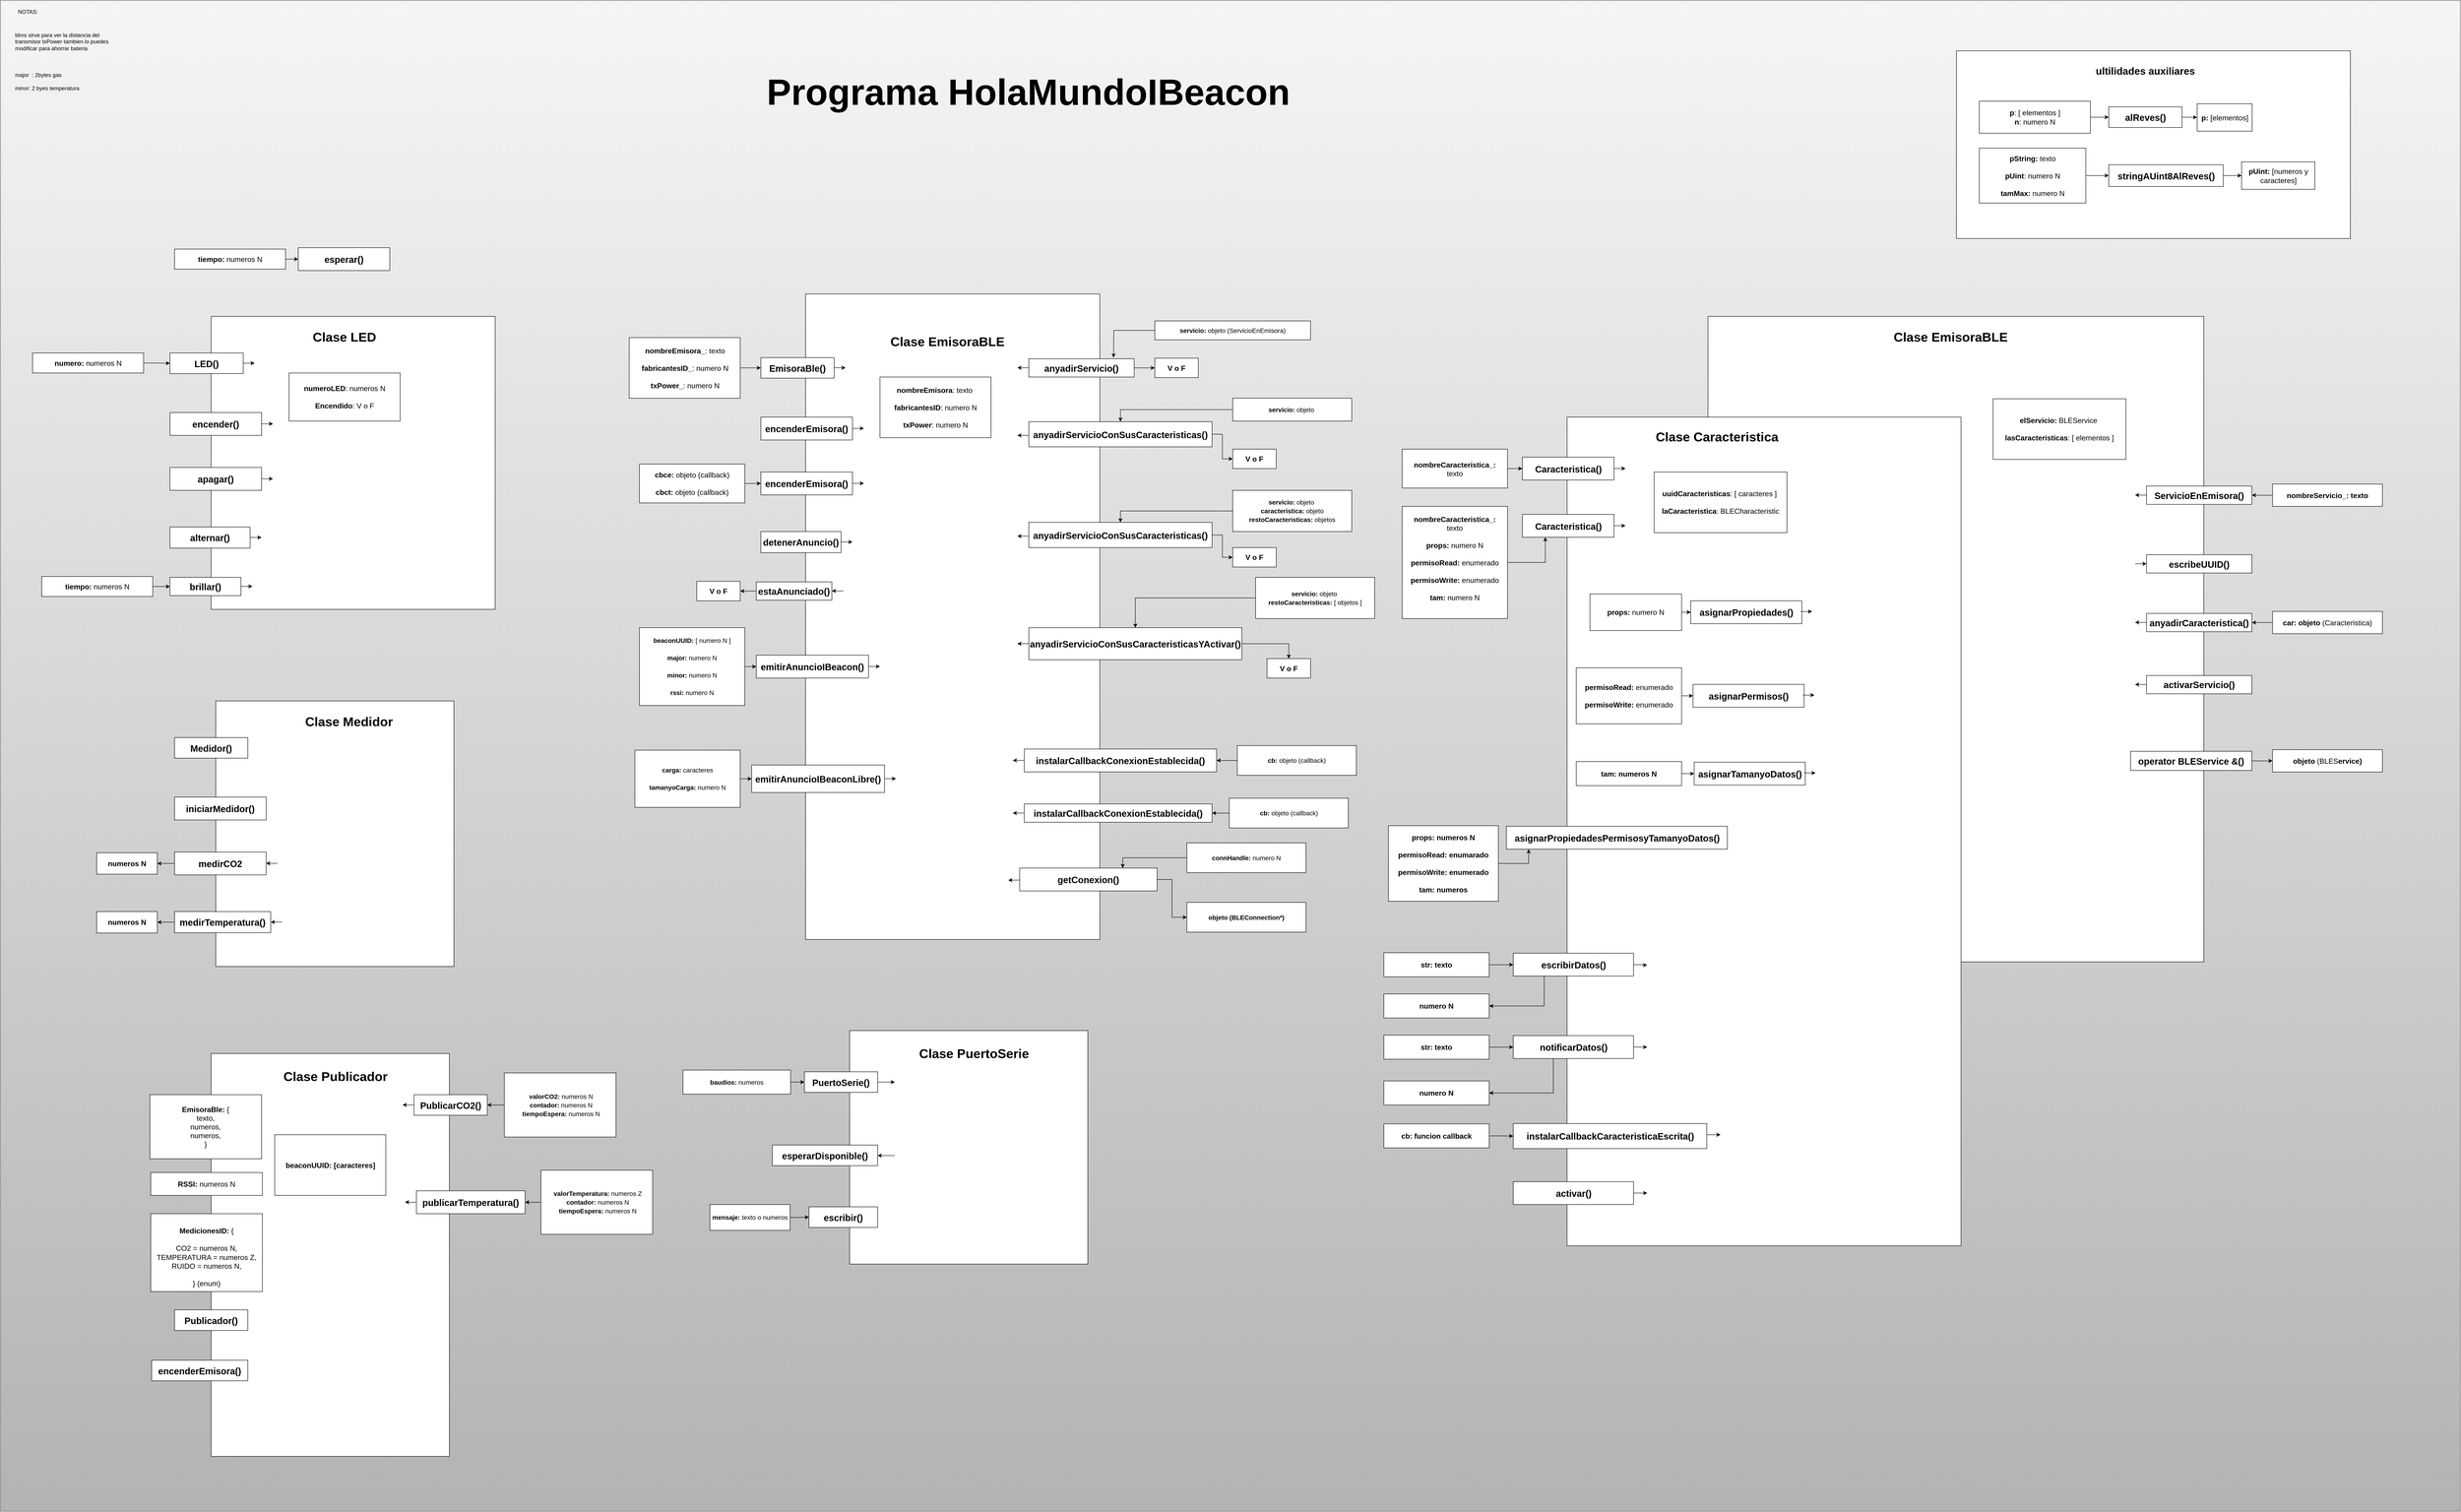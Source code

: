 <mxfile version="28.1.2">
  <diagram name="Página-1" id="Eiuw2RqAJWja2RpXwZeM">
    <mxGraphModel dx="3401" dy="2493" grid="1" gridSize="10" guides="1" tooltips="1" connect="1" arrows="1" fold="1" page="1" pageScale="1" pageWidth="827" pageHeight="1169" math="0" shadow="0">
      <root>
        <mxCell id="0" />
        <mxCell id="1" parent="0" />
        <mxCell id="FR0yReCO0dyW5Au92fSE-71" value="" style="rounded=0;whiteSpace=wrap;html=1;fillColor=#f5f5f5;strokeColor=#666666;gradientColor=#b3b3b3;" parent="1" vertex="1">
          <mxGeometry x="-1550" y="-700" width="5370" height="3300" as="geometry" />
        </mxCell>
        <mxCell id="4TvWH-ocgxImasAHQ6Ib-8" value="" style="rounded=0;whiteSpace=wrap;html=1;strokeColor=default;align=center;verticalAlign=middle;fontFamily=Helvetica;fontSize=20;fontColor=default;fillColor=default;" parent="1" vertex="1">
          <mxGeometry x="207.5" y="-59" width="642.5" height="1410" as="geometry" />
        </mxCell>
        <mxCell id="bLrLj9wwr6JfQT5fFoHd-2" value="Clase EmisoraBLE" style="text;html=1;align=center;verticalAlign=middle;whiteSpace=wrap;rounded=0;fontSize=28;fontStyle=1" parent="1" vertex="1">
          <mxGeometry x="350" width="335" height="90" as="geometry" />
        </mxCell>
        <mxCell id="bLrLj9wwr6JfQT5fFoHd-4" value="encenderEmisora()" style="rounded=0;whiteSpace=wrap;html=1;fontSize=20;fontStyle=1" parent="1" vertex="1">
          <mxGeometry x="110" y="210" width="200" height="50" as="geometry" />
        </mxCell>
        <mxCell id="bLrLj9wwr6JfQT5fFoHd-5" value="detenerAnuncio()" style="rounded=0;whiteSpace=wrap;html=1;fontSize=20;fontStyle=1" parent="1" vertex="1">
          <mxGeometry x="110" y="460" width="175" height="46.25" as="geometry" />
        </mxCell>
        <mxCell id="4TvWH-ocgxImasAHQ6Ib-64" style="edgeStyle=orthogonalEdgeStyle;rounded=0;orthogonalLoop=1;jettySize=auto;html=1;fontFamily=Helvetica;fontSize=20;fontColor=default;" parent="1" source="bLrLj9wwr6JfQT5fFoHd-6" target="4TvWH-ocgxImasAHQ6Ib-63" edge="1">
          <mxGeometry relative="1" as="geometry" />
        </mxCell>
        <mxCell id="bLrLj9wwr6JfQT5fFoHd-6" value="estaAnunciado()" style="rounded=0;whiteSpace=wrap;html=1;fontSize=20;fontStyle=1" parent="1" vertex="1">
          <mxGeometry x="100" y="570" width="165" height="40" as="geometry" />
        </mxCell>
        <mxCell id="bLrLj9wwr6JfQT5fFoHd-7" value="emitirAnuncioIBeacon()" style="rounded=0;whiteSpace=wrap;html=1;fontSize=20;fontStyle=1" parent="1" vertex="1">
          <mxGeometry x="100" y="730" width="245" height="50" as="geometry" />
        </mxCell>
        <mxCell id="4TvWH-ocgxImasAHQ6Ib-79" style="edgeStyle=orthogonalEdgeStyle;rounded=0;orthogonalLoop=1;jettySize=auto;html=1;fontFamily=Helvetica;fontSize=20;fontColor=default;" parent="1" source="bLrLj9wwr6JfQT5fFoHd-9" target="4TvWH-ocgxImasAHQ6Ib-76" edge="1">
          <mxGeometry relative="1" as="geometry" />
        </mxCell>
        <mxCell id="bLrLj9wwr6JfQT5fFoHd-9" value="anyadirServicio()" style="rounded=0;whiteSpace=wrap;html=1;fontSize=20;fontStyle=1" parent="1" vertex="1">
          <mxGeometry x="695" y="82.5" width="230" height="40" as="geometry" />
        </mxCell>
        <mxCell id="4TvWH-ocgxImasAHQ6Ib-86" style="edgeStyle=orthogonalEdgeStyle;rounded=0;orthogonalLoop=1;jettySize=auto;html=1;entryX=0;entryY=0.5;entryDx=0;entryDy=0;fontFamily=Helvetica;fontSize=20;fontColor=default;" parent="1" source="bLrLj9wwr6JfQT5fFoHd-10" target="4TvWH-ocgxImasAHQ6Ib-85" edge="1">
          <mxGeometry relative="1" as="geometry" />
        </mxCell>
        <mxCell id="bLrLj9wwr6JfQT5fFoHd-10" value="anyadirServicioConSusCaracteristicas()" style="rounded=0;whiteSpace=wrap;html=1;fontSize=20;fontStyle=1" parent="1" vertex="1">
          <mxGeometry x="695" y="220" width="400" height="55" as="geometry" />
        </mxCell>
        <mxCell id="bLrLj9wwr6JfQT5fFoHd-11" value="instalarCallbackConexionEstablecida()" style="rounded=0;whiteSpace=wrap;html=1;fontSize=20;fontStyle=1" parent="1" vertex="1">
          <mxGeometry x="685" y="935" width="420" height="50" as="geometry" />
        </mxCell>
        <mxCell id="bLrLj9wwr6JfQT5fFoHd-12" value="instalarCallbackConexionEstablecida()" style="rounded=0;whiteSpace=wrap;html=1;fontSize=20;fontStyle=1" parent="1" vertex="1">
          <mxGeometry x="685" y="1055" width="410" height="40" as="geometry" />
        </mxCell>
        <mxCell id="4TvWH-ocgxImasAHQ6Ib-111" style="edgeStyle=orthogonalEdgeStyle;rounded=0;orthogonalLoop=1;jettySize=auto;html=1;entryX=0;entryY=0.5;entryDx=0;entryDy=0;fontFamily=Helvetica;fontSize=20;fontColor=default;" parent="1" source="bLrLj9wwr6JfQT5fFoHd-13" target="4TvWH-ocgxImasAHQ6Ib-109" edge="1">
          <mxGeometry relative="1" as="geometry" />
        </mxCell>
        <mxCell id="bLrLj9wwr6JfQT5fFoHd-13" value="getConexion()" style="rounded=0;whiteSpace=wrap;html=1;fontSize=20;fontStyle=1" parent="1" vertex="1">
          <mxGeometry x="675" y="1195" width="300" height="50" as="geometry" />
        </mxCell>
        <mxCell id="4TvWH-ocgxImasAHQ6Ib-6" style="edgeStyle=orthogonalEdgeStyle;rounded=0;orthogonalLoop=1;jettySize=auto;html=1;entryX=0;entryY=0.5;entryDx=0;entryDy=0;" parent="1" source="bLrLj9wwr6JfQT5fFoHd-18" target="4TvWH-ocgxImasAHQ6Ib-7" edge="1">
          <mxGeometry relative="1" as="geometry">
            <mxPoint x="90" y="110" as="targetPoint" />
          </mxGeometry>
        </mxCell>
        <mxCell id="bLrLj9wwr6JfQT5fFoHd-18" value="&lt;b&gt;nombreEmisora_&lt;/b&gt;: texto&lt;div&gt;&lt;br&gt;&lt;/div&gt;&lt;div&gt;&lt;b&gt;fabricantesID_&lt;/b&gt;: numero N&lt;/div&gt;&lt;div&gt;&lt;br&gt;&lt;/div&gt;&lt;div&gt;&lt;b&gt;txPower_&lt;/b&gt;: numero N&lt;/div&gt;" style="rounded=0;whiteSpace=wrap;html=1;fontSize=16;" parent="1" vertex="1">
          <mxGeometry x="-177.5" y="36.25" width="242.5" height="132.5" as="geometry" />
        </mxCell>
        <mxCell id="4TvWH-ocgxImasAHQ6Ib-7" value="&lt;font&gt;EmisoraBle()&lt;/font&gt;" style="rounded=0;whiteSpace=wrap;html=1;fontSize=20;fontStyle=1" parent="1" vertex="1">
          <mxGeometry x="110" y="80" width="160" height="45" as="geometry" />
        </mxCell>
        <mxCell id="4TvWH-ocgxImasAHQ6Ib-20" value="encenderEmisora()" style="rounded=0;whiteSpace=wrap;html=1;fontSize=20;fontStyle=1" parent="1" vertex="1">
          <mxGeometry x="110" y="330" width="200" height="50" as="geometry" />
        </mxCell>
        <mxCell id="4TvWH-ocgxImasAHQ6Ib-23" style="edgeStyle=orthogonalEdgeStyle;rounded=0;orthogonalLoop=1;jettySize=auto;html=1;entryX=0;entryY=0.5;entryDx=0;entryDy=0;fontFamily=Helvetica;fontSize=20;fontColor=default;" parent="1" source="4TvWH-ocgxImasAHQ6Ib-21" target="4TvWH-ocgxImasAHQ6Ib-20" edge="1">
          <mxGeometry relative="1" as="geometry" />
        </mxCell>
        <mxCell id="4TvWH-ocgxImasAHQ6Ib-21" value="&lt;div style=&quot;background-color: rgb(255, 255, 255); line-height: 19px; white-space: pre;&quot;&gt;&lt;span&gt;&lt;b&gt;cbce:&lt;/b&gt; objeto (callback)&lt;/span&gt;&lt;/div&gt;&lt;div&gt;&lt;br&gt;&lt;/div&gt;&lt;div&gt;&lt;div style=&quot;background-color: rgb(255, 255, 255); line-height: 19px; white-space: pre;&quot;&gt;&lt;span&gt;&lt;b&gt;cbct:&lt;/b&gt; objeto (callback)&lt;/span&gt;&lt;/div&gt;&lt;/div&gt;" style="rounded=0;whiteSpace=wrap;html=1;fontSize=16;fontColor=default;fontFamily=Helvetica;" parent="1" vertex="1">
          <mxGeometry x="-155" y="312.5" width="230" height="85" as="geometry" />
        </mxCell>
        <mxCell id="4TvWH-ocgxImasAHQ6Ib-35" value="" style="endArrow=classic;html=1;rounded=0;fontFamily=Helvetica;fontSize=20;fontColor=default;" parent="1" edge="1">
          <mxGeometry relative="1" as="geometry">
            <mxPoint x="310" y="234.8" as="sourcePoint" />
            <mxPoint x="335" y="234.8" as="targetPoint" />
          </mxGeometry>
        </mxCell>
        <mxCell id="4TvWH-ocgxImasAHQ6Ib-36" value="" style="edgeLabel;resizable=0;html=1;;align=center;verticalAlign=middle;rounded=0;strokeColor=default;fontFamily=Helvetica;fontSize=20;fontColor=default;fillColor=default;" parent="4TvWH-ocgxImasAHQ6Ib-35" connectable="0" vertex="1">
          <mxGeometry relative="1" as="geometry" />
        </mxCell>
        <mxCell id="4TvWH-ocgxImasAHQ6Ib-37" value="" style="endArrow=classic;html=1;rounded=0;fontFamily=Helvetica;fontSize=20;fontColor=default;" parent="1" edge="1">
          <mxGeometry relative="1" as="geometry">
            <mxPoint x="310" y="354.71" as="sourcePoint" />
            <mxPoint x="335" y="354.71" as="targetPoint" />
          </mxGeometry>
        </mxCell>
        <mxCell id="4TvWH-ocgxImasAHQ6Ib-38" value="" style="edgeLabel;resizable=0;html=1;;align=center;verticalAlign=middle;rounded=0;strokeColor=default;fontFamily=Helvetica;fontSize=20;fontColor=default;fillColor=default;" parent="4TvWH-ocgxImasAHQ6Ib-37" connectable="0" vertex="1">
          <mxGeometry relative="1" as="geometry" />
        </mxCell>
        <mxCell id="4TvWH-ocgxImasAHQ6Ib-39" value="" style="endArrow=classic;html=1;rounded=0;fontFamily=Helvetica;fontSize=20;fontColor=default;" parent="1" edge="1">
          <mxGeometry relative="1" as="geometry">
            <mxPoint x="285" y="482.84" as="sourcePoint" />
            <mxPoint x="310" y="482.84" as="targetPoint" />
          </mxGeometry>
        </mxCell>
        <mxCell id="4TvWH-ocgxImasAHQ6Ib-40" value="" style="edgeLabel;resizable=0;html=1;;align=center;verticalAlign=middle;rounded=0;strokeColor=default;fontFamily=Helvetica;fontSize=20;fontColor=default;fillColor=default;" parent="4TvWH-ocgxImasAHQ6Ib-39" connectable="0" vertex="1">
          <mxGeometry relative="1" as="geometry" />
        </mxCell>
        <mxCell id="4TvWH-ocgxImasAHQ6Ib-41" value="" style="endArrow=classic;html=1;rounded=0;fontFamily=Helvetica;fontSize=20;fontColor=default;" parent="1" edge="1">
          <mxGeometry relative="1" as="geometry">
            <mxPoint x="290" y="589.71" as="sourcePoint" />
            <mxPoint x="265" y="589.71" as="targetPoint" />
          </mxGeometry>
        </mxCell>
        <mxCell id="4TvWH-ocgxImasAHQ6Ib-42" value="" style="edgeLabel;resizable=0;html=1;;align=center;verticalAlign=middle;rounded=0;strokeColor=default;fontFamily=Helvetica;fontSize=20;fontColor=default;fillColor=default;" parent="4TvWH-ocgxImasAHQ6Ib-41" connectable="0" vertex="1">
          <mxGeometry relative="1" as="geometry" />
        </mxCell>
        <mxCell id="4TvWH-ocgxImasAHQ6Ib-43" value="" style="endArrow=classic;html=1;rounded=0;fontFamily=Helvetica;fontSize=20;fontColor=default;" parent="1" edge="1">
          <mxGeometry relative="1" as="geometry">
            <mxPoint x="345" y="754.71" as="sourcePoint" />
            <mxPoint x="370" y="754.71" as="targetPoint" />
          </mxGeometry>
        </mxCell>
        <mxCell id="4TvWH-ocgxImasAHQ6Ib-44" value="" style="edgeLabel;resizable=0;html=1;;align=center;verticalAlign=middle;rounded=0;strokeColor=default;fontFamily=Helvetica;fontSize=20;fontColor=default;fillColor=default;" parent="4TvWH-ocgxImasAHQ6Ib-43" connectable="0" vertex="1">
          <mxGeometry relative="1" as="geometry" />
        </mxCell>
        <mxCell id="4TvWH-ocgxImasAHQ6Ib-49" value="" style="endArrow=classic;html=1;rounded=0;fontFamily=Helvetica;fontSize=20;fontColor=default;" parent="1" edge="1">
          <mxGeometry relative="1" as="geometry">
            <mxPoint x="695" y="102.21" as="sourcePoint" />
            <mxPoint x="670" y="102.21" as="targetPoint" />
          </mxGeometry>
        </mxCell>
        <mxCell id="4TvWH-ocgxImasAHQ6Ib-50" value="" style="edgeLabel;resizable=0;html=1;;align=center;verticalAlign=middle;rounded=0;strokeColor=default;fontFamily=Helvetica;fontSize=20;fontColor=default;fillColor=default;" parent="4TvWH-ocgxImasAHQ6Ib-49" connectable="0" vertex="1">
          <mxGeometry relative="1" as="geometry" />
        </mxCell>
        <mxCell id="4TvWH-ocgxImasAHQ6Ib-51" value="" style="endArrow=classic;html=1;rounded=0;fontFamily=Helvetica;fontSize=20;fontColor=default;" parent="1" edge="1">
          <mxGeometry relative="1" as="geometry">
            <mxPoint x="695" y="250" as="sourcePoint" />
            <mxPoint x="670" y="250" as="targetPoint" />
          </mxGeometry>
        </mxCell>
        <mxCell id="4TvWH-ocgxImasAHQ6Ib-52" value="" style="edgeLabel;resizable=0;html=1;;align=center;verticalAlign=middle;rounded=0;strokeColor=default;fontFamily=Helvetica;fontSize=20;fontColor=default;fillColor=default;" parent="4TvWH-ocgxImasAHQ6Ib-51" connectable="0" vertex="1">
          <mxGeometry relative="1" as="geometry" />
        </mxCell>
        <mxCell id="4TvWH-ocgxImasAHQ6Ib-57" value="" style="endArrow=classic;html=1;rounded=0;fontFamily=Helvetica;fontSize=20;fontColor=default;" parent="1" edge="1">
          <mxGeometry relative="1" as="geometry">
            <mxPoint x="685" y="1074.71" as="sourcePoint" />
            <mxPoint x="660" y="1075" as="targetPoint" />
          </mxGeometry>
        </mxCell>
        <mxCell id="4TvWH-ocgxImasAHQ6Ib-58" value="" style="edgeLabel;resizable=0;html=1;;align=center;verticalAlign=middle;rounded=0;strokeColor=default;fontFamily=Helvetica;fontSize=20;fontColor=default;fillColor=default;" parent="4TvWH-ocgxImasAHQ6Ib-57" connectable="0" vertex="1">
          <mxGeometry relative="1" as="geometry" />
        </mxCell>
        <mxCell id="4TvWH-ocgxImasAHQ6Ib-59" value="" style="endArrow=classic;html=1;rounded=0;fontFamily=Helvetica;fontSize=20;fontColor=default;" parent="1" edge="1">
          <mxGeometry relative="1" as="geometry">
            <mxPoint x="675" y="1221.25" as="sourcePoint" />
            <mxPoint x="650" y="1221.54" as="targetPoint" />
          </mxGeometry>
        </mxCell>
        <mxCell id="4TvWH-ocgxImasAHQ6Ib-60" value="" style="edgeLabel;resizable=0;html=1;;align=center;verticalAlign=middle;rounded=0;strokeColor=default;fontFamily=Helvetica;fontSize=20;fontColor=default;fillColor=default;" parent="4TvWH-ocgxImasAHQ6Ib-59" connectable="0" vertex="1">
          <mxGeometry relative="1" as="geometry" />
        </mxCell>
        <mxCell id="4TvWH-ocgxImasAHQ6Ib-63" value="&lt;div style=&quot;background-color: rgb(255, 255, 255); line-height: 19px; white-space: pre;&quot;&gt;&lt;b&gt;V o F&lt;/b&gt;&lt;/div&gt;" style="rounded=0;whiteSpace=wrap;html=1;fontSize=16;fontColor=default;fontFamily=Helvetica;" parent="1" vertex="1">
          <mxGeometry x="-30" y="568.75" width="95" height="42.5" as="geometry" />
        </mxCell>
        <mxCell id="4TvWH-ocgxImasAHQ6Ib-65" value="" style="endArrow=classic;html=1;rounded=0;fontFamily=Helvetica;fontSize=20;fontColor=default;" parent="1" edge="1">
          <mxGeometry relative="1" as="geometry">
            <mxPoint x="270" y="102.3" as="sourcePoint" />
            <mxPoint x="295" y="102.3" as="targetPoint" />
          </mxGeometry>
        </mxCell>
        <mxCell id="4TvWH-ocgxImasAHQ6Ib-66" value="" style="edgeLabel;resizable=0;html=1;;align=center;verticalAlign=middle;rounded=0;strokeColor=default;fontFamily=Helvetica;fontSize=20;fontColor=default;fillColor=default;" parent="4TvWH-ocgxImasAHQ6Ib-65" connectable="0" vertex="1">
          <mxGeometry relative="1" as="geometry" />
        </mxCell>
        <mxCell id="4TvWH-ocgxImasAHQ6Ib-68" style="edgeStyle=orthogonalEdgeStyle;rounded=0;orthogonalLoop=1;jettySize=auto;html=1;fontFamily=Helvetica;fontSize=20;fontColor=default;" parent="1" source="4TvWH-ocgxImasAHQ6Ib-67" target="bLrLj9wwr6JfQT5fFoHd-7" edge="1">
          <mxGeometry relative="1" as="geometry" />
        </mxCell>
        <mxCell id="4TvWH-ocgxImasAHQ6Ib-67" value="&lt;div style=&quot;background-color: rgb(255, 255, 255); line-height: 19px; white-space: pre;&quot;&gt;&lt;div style=&quot;font-size: 14px; line-height: 19px;&quot;&gt;&lt;span style=&quot;&quot;&gt;&lt;b&gt;beaconUUID:&lt;/b&gt; [ numero N ]&lt;/span&gt;&lt;/div&gt;&lt;div style=&quot;font-size: 14px; line-height: 19px;&quot;&gt;&lt;div style=&quot;line-height: 19px;&quot;&gt;&lt;span style=&quot;&quot;&gt;&lt;br&gt;&lt;/span&gt;&lt;/div&gt;&lt;div style=&quot;line-height: 19px;&quot;&gt;&lt;span style=&quot;&quot;&gt;&lt;b&gt;major:&lt;/b&gt; numero N&lt;/span&gt;&lt;/div&gt;&lt;div style=&quot;line-height: 19px;&quot;&gt;&lt;span style=&quot;&quot;&gt;&lt;br&gt;&lt;/span&gt;&lt;/div&gt;&lt;div style=&quot;line-height: 19px;&quot;&gt;&lt;div style=&quot;line-height: 19px;&quot;&gt;&lt;span style=&quot;&quot;&gt;&lt;b&gt;minor:&lt;/b&gt; numero N&lt;/span&gt;&lt;/div&gt;&lt;/div&gt;&lt;/div&gt;&lt;div style=&quot;font-size: 14px; line-height: 19px;&quot;&gt;&lt;span style=&quot;&quot;&gt;&lt;br&gt;&lt;/span&gt;&lt;/div&gt;&lt;div style=&quot;font-size: 14px; line-height: 19px;&quot;&gt;&lt;span style=&quot;&quot;&gt;&lt;b&gt;rssi:&lt;/b&gt; numero N&lt;/span&gt;&lt;/div&gt;&lt;/div&gt;" style="rounded=0;whiteSpace=wrap;html=1;fontSize=16;fontColor=default;fontFamily=Helvetica;" parent="1" vertex="1">
          <mxGeometry x="-155" y="670" width="230" height="170" as="geometry" />
        </mxCell>
        <mxCell id="4TvWH-ocgxImasAHQ6Ib-69" value="emitirAnuncioIBeaconLibre()" style="rounded=0;whiteSpace=wrap;html=1;fontSize=20;fontStyle=1" parent="1" vertex="1">
          <mxGeometry x="90" y="970" width="290" height="60" as="geometry" />
        </mxCell>
        <mxCell id="4TvWH-ocgxImasAHQ6Ib-70" value="" style="endArrow=classic;html=1;rounded=0;fontFamily=Helvetica;fontSize=20;fontColor=default;" parent="1" edge="1">
          <mxGeometry relative="1" as="geometry">
            <mxPoint x="380" y="999.76" as="sourcePoint" />
            <mxPoint x="405" y="999.76" as="targetPoint" />
          </mxGeometry>
        </mxCell>
        <mxCell id="4TvWH-ocgxImasAHQ6Ib-71" value="" style="edgeLabel;resizable=0;html=1;;align=center;verticalAlign=middle;rounded=0;strokeColor=default;fontFamily=Helvetica;fontSize=20;fontColor=default;fillColor=default;" parent="4TvWH-ocgxImasAHQ6Ib-70" connectable="0" vertex="1">
          <mxGeometry relative="1" as="geometry" />
        </mxCell>
        <mxCell id="4TvWH-ocgxImasAHQ6Ib-73" style="edgeStyle=orthogonalEdgeStyle;rounded=0;orthogonalLoop=1;jettySize=auto;html=1;fontFamily=Helvetica;fontSize=20;fontColor=default;" parent="1" source="4TvWH-ocgxImasAHQ6Ib-72" target="4TvWH-ocgxImasAHQ6Ib-69" edge="1">
          <mxGeometry relative="1" as="geometry" />
        </mxCell>
        <mxCell id="4TvWH-ocgxImasAHQ6Ib-72" value="&lt;div style=&quot;background-color: rgb(255, 255, 255); line-height: 19px; white-space: pre;&quot;&gt;&lt;div style=&quot;font-size: 14px; line-height: 19px;&quot;&gt;&lt;div style=&quot;line-height: 19px;&quot;&gt;&lt;div style=&quot;line-height: 19px;&quot;&gt;&lt;span style=&quot;&quot;&gt;&lt;b&gt;carga:&lt;/b&gt; caracteres&lt;/span&gt;&lt;/div&gt;&lt;div style=&quot;line-height: 19px;&quot;&gt;&lt;span style=&quot;&quot;&gt; &lt;/span&gt;&lt;/div&gt;&lt;div style=&quot;line-height: 19px;&quot;&gt;&lt;span style=&quot;&quot;&gt;&lt;b&gt;tamanyoCarga:&lt;/b&gt; numero N&lt;/span&gt;&lt;/div&gt;&lt;/div&gt;&lt;/div&gt;&lt;/div&gt;" style="rounded=0;whiteSpace=wrap;html=1;fontSize=16;fontColor=default;fontFamily=Helvetica;" parent="1" vertex="1">
          <mxGeometry x="-165" y="937.5" width="230" height="125" as="geometry" />
        </mxCell>
        <mxCell id="4TvWH-ocgxImasAHQ6Ib-81" style="edgeStyle=orthogonalEdgeStyle;rounded=0;orthogonalLoop=1;jettySize=auto;html=1;fontFamily=Helvetica;fontSize=20;fontColor=default;" parent="1" source="4TvWH-ocgxImasAHQ6Ib-74" edge="1">
          <mxGeometry relative="1" as="geometry">
            <mxPoint x="880" y="80" as="targetPoint" />
          </mxGeometry>
        </mxCell>
        <mxCell id="4TvWH-ocgxImasAHQ6Ib-74" value="&lt;div style=&quot;background-color: rgb(255, 255, 255); font-size: 14px; line-height: 19px; white-space: pre;&quot;&gt;&lt;span style=&quot;&quot;&gt;&lt;b&gt;servicio:&lt;/b&gt; objeto (ServicioEnEmisora)&lt;/span&gt;&lt;/div&gt;" style="rounded=0;whiteSpace=wrap;html=1;fontSize=16;fontFamily=Helvetica;fontColor=default;" parent="1" vertex="1">
          <mxGeometry x="970" width="340" height="41.25" as="geometry" />
        </mxCell>
        <mxCell id="4TvWH-ocgxImasAHQ6Ib-76" value="&lt;div style=&quot;background-color: rgb(255, 255, 255); line-height: 19px; white-space: pre;&quot;&gt;&lt;b&gt;V o F&lt;/b&gt;&lt;/div&gt;" style="rounded=0;whiteSpace=wrap;html=1;fontSize=16;fontColor=default;fontFamily=Helvetica;" parent="1" vertex="1">
          <mxGeometry x="970" y="81.25" width="95" height="42.5" as="geometry" />
        </mxCell>
        <mxCell id="4TvWH-ocgxImasAHQ6Ib-84" style="edgeStyle=orthogonalEdgeStyle;rounded=0;orthogonalLoop=1;jettySize=auto;html=1;entryX=0.5;entryY=0;entryDx=0;entryDy=0;fontFamily=Helvetica;fontSize=20;fontColor=default;" parent="1" source="4TvWH-ocgxImasAHQ6Ib-82" target="bLrLj9wwr6JfQT5fFoHd-10" edge="1">
          <mxGeometry relative="1" as="geometry" />
        </mxCell>
        <mxCell id="4TvWH-ocgxImasAHQ6Ib-82" value="&lt;div style=&quot;background-color: rgb(255, 255, 255); font-size: 14px; line-height: 19px; white-space: pre;&quot;&gt;&lt;div style=&quot;line-height: 19px;&quot;&gt;&lt;span style=&quot;&quot;&gt;&lt;b&gt;servicio:&lt;/b&gt; objeto &lt;/span&gt;&lt;/div&gt;&lt;/div&gt;" style="rounded=0;whiteSpace=wrap;html=1;fontSize=16;fontFamily=Helvetica;fontColor=default;" parent="1" vertex="1">
          <mxGeometry x="1140" y="168.75" width="260" height="50" as="geometry" />
        </mxCell>
        <mxCell id="4TvWH-ocgxImasAHQ6Ib-85" value="&lt;div style=&quot;background-color: rgb(255, 255, 255); line-height: 19px; white-space: pre;&quot;&gt;&lt;b&gt;V o F&lt;/b&gt;&lt;/div&gt;" style="rounded=0;whiteSpace=wrap;html=1;fontSize=16;fontColor=default;fontFamily=Helvetica;" parent="1" vertex="1">
          <mxGeometry x="1140" y="280" width="95" height="42.5" as="geometry" />
        </mxCell>
        <mxCell id="4TvWH-ocgxImasAHQ6Ib-94" style="edgeStyle=orthogonalEdgeStyle;rounded=0;orthogonalLoop=1;jettySize=auto;html=1;fontFamily=Helvetica;fontSize=20;fontColor=default;" parent="1" source="4TvWH-ocgxImasAHQ6Ib-88" target="4TvWH-ocgxImasAHQ6Ib-92" edge="1">
          <mxGeometry relative="1" as="geometry" />
        </mxCell>
        <mxCell id="4TvWH-ocgxImasAHQ6Ib-88" value="anyadirServicioConSusCaracteristicas()" style="rounded=0;whiteSpace=wrap;html=1;fontSize=20;fontStyle=1" parent="1" vertex="1">
          <mxGeometry x="695" y="440" width="400" height="55" as="geometry" />
        </mxCell>
        <mxCell id="4TvWH-ocgxImasAHQ6Ib-89" value="" style="endArrow=classic;html=1;rounded=0;fontFamily=Helvetica;fontSize=20;fontColor=default;" parent="1" edge="1">
          <mxGeometry relative="1" as="geometry">
            <mxPoint x="695" y="470" as="sourcePoint" />
            <mxPoint x="670" y="470" as="targetPoint" />
          </mxGeometry>
        </mxCell>
        <mxCell id="4TvWH-ocgxImasAHQ6Ib-90" value="" style="edgeLabel;resizable=0;html=1;;align=center;verticalAlign=middle;rounded=0;strokeColor=default;fontFamily=Helvetica;fontSize=20;fontColor=default;fillColor=default;" parent="4TvWH-ocgxImasAHQ6Ib-89" connectable="0" vertex="1">
          <mxGeometry relative="1" as="geometry" />
        </mxCell>
        <mxCell id="4TvWH-ocgxImasAHQ6Ib-93" style="edgeStyle=orthogonalEdgeStyle;rounded=0;orthogonalLoop=1;jettySize=auto;html=1;entryX=0.5;entryY=0;entryDx=0;entryDy=0;fontFamily=Helvetica;fontSize=20;fontColor=default;" parent="1" source="4TvWH-ocgxImasAHQ6Ib-91" target="4TvWH-ocgxImasAHQ6Ib-88" edge="1">
          <mxGeometry relative="1" as="geometry" />
        </mxCell>
        <mxCell id="4TvWH-ocgxImasAHQ6Ib-91" value="&lt;div style=&quot;background-color: rgb(255, 255, 255); font-size: 14px; line-height: 19px; white-space: pre;&quot;&gt;&lt;div style=&quot;line-height: 19px;&quot;&gt;&lt;span style=&quot;&quot;&gt;&lt;b&gt;servicio:&lt;/b&gt; objeto &lt;/span&gt;&lt;/div&gt;&lt;div style=&quot;line-height: 19px;&quot;&gt;&lt;span style=&quot;&quot;&gt;&lt;b&gt;caracteristica:&lt;/b&gt; objeto&lt;/span&gt;&lt;/div&gt;&lt;div style=&quot;text-align: left; line-height: 19px;&quot;&gt;&lt;span style=&quot;&quot;&gt;&lt;b&gt;restoCaracteristicas:&lt;/b&gt; objetos&lt;/span&gt;&lt;/div&gt;&lt;/div&gt;" style="rounded=0;whiteSpace=wrap;html=1;fontSize=16;fontFamily=Helvetica;fontColor=default;" parent="1" vertex="1">
          <mxGeometry x="1140" y="370" width="260" height="90" as="geometry" />
        </mxCell>
        <mxCell id="4TvWH-ocgxImasAHQ6Ib-92" value="&lt;div style=&quot;background-color: rgb(255, 255, 255); line-height: 19px; white-space: pre;&quot;&gt;&lt;b&gt;V o F&lt;/b&gt;&lt;/div&gt;" style="rounded=0;whiteSpace=wrap;html=1;fontSize=16;fontColor=default;fontFamily=Helvetica;" parent="1" vertex="1">
          <mxGeometry x="1140" y="495" width="95" height="42.5" as="geometry" />
        </mxCell>
        <mxCell id="4TvWH-ocgxImasAHQ6Ib-98" style="edgeStyle=orthogonalEdgeStyle;rounded=0;orthogonalLoop=1;jettySize=auto;html=1;entryX=1;entryY=0.5;entryDx=0;entryDy=0;fontFamily=Helvetica;fontSize=20;fontColor=default;" parent="1" source="4TvWH-ocgxImasAHQ6Ib-96" target="bLrLj9wwr6JfQT5fFoHd-11" edge="1">
          <mxGeometry relative="1" as="geometry" />
        </mxCell>
        <mxCell id="4TvWH-ocgxImasAHQ6Ib-96" value="&lt;div style=&quot;background-color: rgb(255, 255, 255); font-size: 14px; line-height: 19px; white-space: pre;&quot;&gt;&lt;div style=&quot;line-height: 19px;&quot;&gt;&lt;div style=&quot;line-height: 19px;&quot;&gt;&lt;span style=&quot;&quot;&gt;&lt;b&gt;cb:&lt;/b&gt; objeto (callback)&lt;/span&gt;&lt;/div&gt;&lt;/div&gt;&lt;/div&gt;" style="rounded=0;whiteSpace=wrap;html=1;fontSize=16;fontFamily=Helvetica;fontColor=default;" parent="1" vertex="1">
          <mxGeometry x="1150" y="927.5" width="260" height="65" as="geometry" />
        </mxCell>
        <mxCell id="4TvWH-ocgxImasAHQ6Ib-104" style="edgeStyle=orthogonalEdgeStyle;rounded=0;orthogonalLoop=1;jettySize=auto;html=1;entryX=0.5;entryY=0;entryDx=0;entryDy=0;fontFamily=Helvetica;fontSize=20;fontColor=default;" parent="1" source="4TvWH-ocgxImasAHQ6Ib-99" target="4TvWH-ocgxImasAHQ6Ib-102" edge="1">
          <mxGeometry relative="1" as="geometry" />
        </mxCell>
        <mxCell id="4TvWH-ocgxImasAHQ6Ib-99" value="anyadirServicioConSusCaracteristicasYActivar()" style="rounded=0;whiteSpace=wrap;html=1;fontSize=20;fontStyle=1" parent="1" vertex="1">
          <mxGeometry x="695" y="670" width="465" height="70" as="geometry" />
        </mxCell>
        <mxCell id="4TvWH-ocgxImasAHQ6Ib-103" style="edgeStyle=orthogonalEdgeStyle;rounded=0;orthogonalLoop=1;jettySize=auto;html=1;fontFamily=Helvetica;fontSize=20;fontColor=default;" parent="1" source="4TvWH-ocgxImasAHQ6Ib-100" target="4TvWH-ocgxImasAHQ6Ib-99" edge="1">
          <mxGeometry relative="1" as="geometry" />
        </mxCell>
        <mxCell id="4TvWH-ocgxImasAHQ6Ib-100" value="&lt;div style=&quot;background-color: rgb(255, 255, 255); font-size: 14px; line-height: 19px; white-space: pre;&quot;&gt;&lt;div style=&quot;line-height: 19px;&quot;&gt;&lt;span style=&quot;&quot;&gt;&lt;b&gt;servicio:&lt;/b&gt; objeto &lt;/span&gt;&lt;/div&gt;&lt;div style=&quot;text-align: left; line-height: 19px;&quot;&gt;&lt;span style=&quot;&quot;&gt;&lt;b&gt;restoCaracteristicas:&lt;/b&gt; [ objetos ]&lt;/span&gt;&lt;/div&gt;&lt;/div&gt;" style="rounded=0;whiteSpace=wrap;html=1;fontSize=16;fontFamily=Helvetica;fontColor=default;" parent="1" vertex="1">
          <mxGeometry x="1190" y="560" width="260" height="90" as="geometry" />
        </mxCell>
        <mxCell id="4TvWH-ocgxImasAHQ6Ib-102" value="&lt;div style=&quot;background-color: rgb(255, 255, 255); line-height: 19px; white-space: pre;&quot;&gt;&lt;b&gt;V o F&lt;/b&gt;&lt;/div&gt;" style="rounded=0;whiteSpace=wrap;html=1;fontSize=16;fontColor=default;fontFamily=Helvetica;" parent="1" vertex="1">
          <mxGeometry x="1215" y="737.5" width="95" height="42.5" as="geometry" />
        </mxCell>
        <mxCell id="4TvWH-ocgxImasAHQ6Ib-106" style="edgeStyle=orthogonalEdgeStyle;rounded=0;orthogonalLoop=1;jettySize=auto;html=1;fontFamily=Helvetica;fontSize=20;fontColor=default;" parent="1" source="4TvWH-ocgxImasAHQ6Ib-105" target="bLrLj9wwr6JfQT5fFoHd-12" edge="1">
          <mxGeometry relative="1" as="geometry" />
        </mxCell>
        <mxCell id="4TvWH-ocgxImasAHQ6Ib-105" value="&lt;div style=&quot;background-color: rgb(255, 255, 255); font-size: 14px; line-height: 19px; white-space: pre;&quot;&gt;&lt;div style=&quot;line-height: 19px;&quot;&gt;&lt;div style=&quot;line-height: 19px;&quot;&gt;&lt;span style=&quot;&quot;&gt;&lt;b&gt;cb:&lt;/b&gt; objeto (callback)&lt;/span&gt;&lt;/div&gt;&lt;/div&gt;&lt;/div&gt;" style="rounded=0;whiteSpace=wrap;html=1;fontSize=16;fontFamily=Helvetica;fontColor=default;" parent="1" vertex="1">
          <mxGeometry x="1132.5" y="1042.5" width="260" height="65" as="geometry" />
        </mxCell>
        <mxCell id="4TvWH-ocgxImasAHQ6Ib-110" style="edgeStyle=orthogonalEdgeStyle;rounded=0;orthogonalLoop=1;jettySize=auto;html=1;entryX=0.75;entryY=0;entryDx=0;entryDy=0;fontFamily=Helvetica;fontSize=20;fontColor=default;" parent="1" source="4TvWH-ocgxImasAHQ6Ib-107" target="bLrLj9wwr6JfQT5fFoHd-13" edge="1">
          <mxGeometry relative="1" as="geometry" />
        </mxCell>
        <mxCell id="4TvWH-ocgxImasAHQ6Ib-107" value="&lt;div style=&quot;background-color: rgb(255, 255, 255); font-size: 14px; line-height: 19px; white-space: pre;&quot;&gt;&lt;div style=&quot;line-height: 19px;&quot;&gt;&lt;div style=&quot;line-height: 19px;&quot;&gt;&lt;div style=&quot;line-height: 19px;&quot;&gt;&lt;span style=&quot;&quot;&gt;&lt;b&gt;connHandle:&lt;/b&gt; numero N&lt;/span&gt;&lt;/div&gt;&lt;/div&gt;&lt;/div&gt;&lt;/div&gt;" style="rounded=0;whiteSpace=wrap;html=1;fontSize=16;fontFamily=Helvetica;fontColor=default;" parent="1" vertex="1">
          <mxGeometry x="1040" y="1140" width="260" height="65" as="geometry" />
        </mxCell>
        <mxCell id="4TvWH-ocgxImasAHQ6Ib-109" value="&lt;div style=&quot;background-color: rgb(255, 255, 255); font-size: 14px; line-height: 19px; white-space: pre;&quot;&gt;&lt;div style=&quot;line-height: 19px;&quot;&gt;&lt;div style=&quot;line-height: 19px;&quot;&gt;&lt;div style=&quot;line-height: 19px;&quot;&gt;&lt;div style=&quot;line-height: 19px;&quot;&gt;&lt;span style=&quot;&quot;&gt;&lt;b&gt;objeto (BLEConnection*)&lt;/b&gt;&lt;/span&gt;&lt;/div&gt;&lt;/div&gt;&lt;/div&gt;&lt;/div&gt;&lt;/div&gt;" style="rounded=0;whiteSpace=wrap;html=1;fontSize=16;fontFamily=Helvetica;fontColor=default;" parent="1" vertex="1">
          <mxGeometry x="1040" y="1270" width="260" height="65" as="geometry" />
        </mxCell>
        <mxCell id="4TvWH-ocgxImasAHQ6Ib-112" value="&lt;b&gt;nombreEmisora&lt;/b&gt;: texto&amp;nbsp;&lt;div&gt;&lt;br&gt;&lt;/div&gt;&lt;div&gt;&lt;b&gt;fabricantesID&lt;/b&gt;: numero N&lt;/div&gt;&lt;div&gt;&lt;br&gt;&lt;/div&gt;&lt;div&gt;&lt;b&gt;txPower&lt;/b&gt;: numero N&lt;/div&gt;" style="rounded=0;whiteSpace=wrap;html=1;fontSize=16;" parent="1" vertex="1">
          <mxGeometry x="370" y="122.5" width="242.5" height="132.5" as="geometry" />
        </mxCell>
        <mxCell id="4TvWH-ocgxImasAHQ6Ib-113" value="" style="rounded=0;whiteSpace=wrap;html=1;strokeColor=default;align=center;verticalAlign=middle;fontFamily=Helvetica;fontSize=20;fontColor=default;fillColor=default;" parent="1" vertex="1">
          <mxGeometry x="-1090" y="-10" width="620" height="640" as="geometry" />
        </mxCell>
        <mxCell id="4TvWH-ocgxImasAHQ6Ib-114" value="Clase LED" style="text;html=1;align=center;verticalAlign=middle;whiteSpace=wrap;rounded=0;fontSize=28;fontStyle=1" parent="1" vertex="1">
          <mxGeometry x="-883.75" y="-10" width="170" height="90" as="geometry" />
        </mxCell>
        <mxCell id="4TvWH-ocgxImasAHQ6Ib-115" value="encender()" style="rounded=0;whiteSpace=wrap;html=1;fontSize=20;fontStyle=1" parent="1" vertex="1">
          <mxGeometry x="-1180" y="200" width="200" height="50" as="geometry" />
        </mxCell>
        <mxCell id="4TvWH-ocgxImasAHQ6Ib-116" value="alternar()" style="rounded=0;whiteSpace=wrap;html=1;fontSize=20;fontStyle=1" parent="1" vertex="1">
          <mxGeometry x="-1180" y="450" width="175" height="46.25" as="geometry" />
        </mxCell>
        <mxCell id="4TvWH-ocgxImasAHQ6Ib-117" value="brillar()" style="rounded=0;whiteSpace=wrap;html=1;fontSize=20;fontStyle=1" parent="1" vertex="1">
          <mxGeometry x="-1180" y="560" width="155" height="40" as="geometry" />
        </mxCell>
        <mxCell id="4TvWH-ocgxImasAHQ6Ib-119" value="&lt;font&gt;LED()&lt;/font&gt;" style="rounded=0;whiteSpace=wrap;html=1;fontSize=20;fontStyle=1" parent="1" vertex="1">
          <mxGeometry x="-1180" y="70" width="160" height="45" as="geometry" />
        </mxCell>
        <mxCell id="4TvWH-ocgxImasAHQ6Ib-120" value="apagar()" style="rounded=0;whiteSpace=wrap;html=1;fontSize=20;fontStyle=1" parent="1" vertex="1">
          <mxGeometry x="-1180" y="320" width="200" height="50" as="geometry" />
        </mxCell>
        <mxCell id="4TvWH-ocgxImasAHQ6Ib-121" value="" style="endArrow=classic;html=1;rounded=0;fontFamily=Helvetica;fontSize=20;fontColor=default;" parent="1" edge="1">
          <mxGeometry relative="1" as="geometry">
            <mxPoint x="-980" y="224.8" as="sourcePoint" />
            <mxPoint x="-955" y="224.8" as="targetPoint" />
          </mxGeometry>
        </mxCell>
        <mxCell id="4TvWH-ocgxImasAHQ6Ib-122" value="" style="edgeLabel;resizable=0;html=1;;align=center;verticalAlign=middle;rounded=0;strokeColor=default;fontFamily=Helvetica;fontSize=20;fontColor=default;fillColor=default;" parent="4TvWH-ocgxImasAHQ6Ib-121" connectable="0" vertex="1">
          <mxGeometry relative="1" as="geometry" />
        </mxCell>
        <mxCell id="4TvWH-ocgxImasAHQ6Ib-123" value="" style="endArrow=classic;html=1;rounded=0;fontFamily=Helvetica;fontSize=20;fontColor=default;" parent="1" edge="1">
          <mxGeometry relative="1" as="geometry">
            <mxPoint x="-980" y="344.71" as="sourcePoint" />
            <mxPoint x="-955" y="344.71" as="targetPoint" />
          </mxGeometry>
        </mxCell>
        <mxCell id="4TvWH-ocgxImasAHQ6Ib-124" value="" style="edgeLabel;resizable=0;html=1;;align=center;verticalAlign=middle;rounded=0;strokeColor=default;fontFamily=Helvetica;fontSize=20;fontColor=default;fillColor=default;" parent="4TvWH-ocgxImasAHQ6Ib-123" connectable="0" vertex="1">
          <mxGeometry relative="1" as="geometry" />
        </mxCell>
        <mxCell id="4TvWH-ocgxImasAHQ6Ib-125" value="" style="endArrow=classic;html=1;rounded=0;fontFamily=Helvetica;fontSize=20;fontColor=default;" parent="1" edge="1">
          <mxGeometry relative="1" as="geometry">
            <mxPoint x="-1005" y="472.84" as="sourcePoint" />
            <mxPoint x="-980" y="472.84" as="targetPoint" />
          </mxGeometry>
        </mxCell>
        <mxCell id="4TvWH-ocgxImasAHQ6Ib-126" value="" style="edgeLabel;resizable=0;html=1;;align=center;verticalAlign=middle;rounded=0;strokeColor=default;fontFamily=Helvetica;fontSize=20;fontColor=default;fillColor=default;" parent="4TvWH-ocgxImasAHQ6Ib-125" connectable="0" vertex="1">
          <mxGeometry relative="1" as="geometry" />
        </mxCell>
        <mxCell id="4TvWH-ocgxImasAHQ6Ib-127" value="" style="endArrow=classic;html=1;rounded=0;fontFamily=Helvetica;fontSize=20;fontColor=default;" parent="1" edge="1">
          <mxGeometry relative="1" as="geometry">
            <mxPoint x="-1025" y="579.71" as="sourcePoint" />
            <mxPoint x="-1000" y="579.71" as="targetPoint" />
          </mxGeometry>
        </mxCell>
        <mxCell id="4TvWH-ocgxImasAHQ6Ib-128" value="" style="edgeLabel;resizable=0;html=1;;align=center;verticalAlign=middle;rounded=0;strokeColor=default;fontFamily=Helvetica;fontSize=20;fontColor=default;fillColor=default;" parent="4TvWH-ocgxImasAHQ6Ib-127" connectable="0" vertex="1">
          <mxGeometry relative="1" as="geometry" />
        </mxCell>
        <mxCell id="4TvWH-ocgxImasAHQ6Ib-139" value="" style="endArrow=classic;html=1;rounded=0;fontFamily=Helvetica;fontSize=20;fontColor=default;" parent="1" edge="1">
          <mxGeometry relative="1" as="geometry">
            <mxPoint x="-1020" y="92.3" as="sourcePoint" />
            <mxPoint x="-995" y="92.3" as="targetPoint" />
          </mxGeometry>
        </mxCell>
        <mxCell id="4TvWH-ocgxImasAHQ6Ib-140" value="" style="edgeLabel;resizable=0;html=1;;align=center;verticalAlign=middle;rounded=0;strokeColor=default;fontFamily=Helvetica;fontSize=20;fontColor=default;fillColor=default;" parent="4TvWH-ocgxImasAHQ6Ib-139" connectable="0" vertex="1">
          <mxGeometry relative="1" as="geometry" />
        </mxCell>
        <mxCell id="4TvWH-ocgxImasAHQ6Ib-146" value="&lt;div&gt;&lt;b style=&quot;background-color: transparent; color: light-dark(rgb(0, 0, 0), rgb(255, 255, 255));&quot;&gt;numeroLED&lt;/b&gt;&lt;span style=&quot;background-color: transparent; color: light-dark(rgb(0, 0, 0), rgb(255, 255, 255));&quot;&gt;: numeros N&lt;/span&gt;&lt;/div&gt;&lt;div&gt;&lt;br&gt;&lt;/div&gt;&lt;div&gt;&lt;b&gt;Encendido&lt;/b&gt;: V o F&lt;/div&gt;" style="rounded=0;whiteSpace=wrap;html=1;fontSize=16;" parent="1" vertex="1">
          <mxGeometry x="-920" y="113.75" width="242.5" height="105" as="geometry" />
        </mxCell>
        <mxCell id="4TvWH-ocgxImasAHQ6Ib-148" style="edgeStyle=orthogonalEdgeStyle;rounded=0;orthogonalLoop=1;jettySize=auto;html=1;entryX=0;entryY=0.5;entryDx=0;entryDy=0;fontFamily=Helvetica;fontSize=20;fontColor=default;" parent="1" source="4TvWH-ocgxImasAHQ6Ib-147" target="4TvWH-ocgxImasAHQ6Ib-119" edge="1">
          <mxGeometry relative="1" as="geometry" />
        </mxCell>
        <mxCell id="4TvWH-ocgxImasAHQ6Ib-147" value="&lt;b&gt;numero: &lt;/b&gt;numeros N" style="rounded=0;whiteSpace=wrap;html=1;fontSize=16;" parent="1" vertex="1">
          <mxGeometry x="-1480" y="70" width="242.5" height="43.75" as="geometry" />
        </mxCell>
        <mxCell id="4TvWH-ocgxImasAHQ6Ib-149" value="esperar()" style="rounded=0;whiteSpace=wrap;html=1;fontSize=20;fontStyle=1" parent="1" vertex="1">
          <mxGeometry x="-900" y="-160" width="200" height="50" as="geometry" />
        </mxCell>
        <mxCell id="4TvWH-ocgxImasAHQ6Ib-151" style="edgeStyle=orthogonalEdgeStyle;rounded=0;orthogonalLoop=1;jettySize=auto;html=1;entryX=0;entryY=0.5;entryDx=0;entryDy=0;fontFamily=Helvetica;fontSize=20;fontColor=default;" parent="1" source="4TvWH-ocgxImasAHQ6Ib-150" target="4TvWH-ocgxImasAHQ6Ib-149" edge="1">
          <mxGeometry relative="1" as="geometry" />
        </mxCell>
        <mxCell id="4TvWH-ocgxImasAHQ6Ib-150" value="&lt;b&gt;tiempo: &lt;/b&gt;numeros N" style="rounded=0;whiteSpace=wrap;html=1;fontSize=16;" parent="1" vertex="1">
          <mxGeometry x="-1170" y="-156.87" width="242.5" height="43.75" as="geometry" />
        </mxCell>
        <mxCell id="4TvWH-ocgxImasAHQ6Ib-154" style="edgeStyle=orthogonalEdgeStyle;rounded=0;orthogonalLoop=1;jettySize=auto;html=1;entryX=0;entryY=0.5;entryDx=0;entryDy=0;fontFamily=Helvetica;fontSize=20;fontColor=default;" parent="1" source="4TvWH-ocgxImasAHQ6Ib-152" target="4TvWH-ocgxImasAHQ6Ib-117" edge="1">
          <mxGeometry relative="1" as="geometry" />
        </mxCell>
        <mxCell id="4TvWH-ocgxImasAHQ6Ib-152" value="&lt;b&gt;tiempo: &lt;/b&gt;numeros N" style="rounded=0;whiteSpace=wrap;html=1;fontSize=16;" parent="1" vertex="1">
          <mxGeometry x="-1460" y="558.13" width="242.5" height="43.75" as="geometry" />
        </mxCell>
        <mxCell id="4TvWH-ocgxImasAHQ6Ib-155" value="" style="rounded=0;whiteSpace=wrap;html=1;strokeColor=default;align=center;verticalAlign=middle;fontFamily=Helvetica;fontSize=20;fontColor=default;fillColor=default;" parent="1" vertex="1">
          <mxGeometry x="-1080" y="830" width="520" height="580" as="geometry" />
        </mxCell>
        <mxCell id="4TvWH-ocgxImasAHQ6Ib-156" value="Clase Medidor" style="text;html=1;align=center;verticalAlign=middle;whiteSpace=wrap;rounded=0;fontSize=28;fontStyle=1" parent="1" vertex="1">
          <mxGeometry x="-900.62" y="830" width="223.75" height="90" as="geometry" />
        </mxCell>
        <mxCell id="4TvWH-ocgxImasAHQ6Ib-157" value="iniciarMedidor()" style="rounded=0;whiteSpace=wrap;html=1;fontSize=20;fontStyle=1" parent="1" vertex="1">
          <mxGeometry x="-1170" y="1040" width="200" height="50" as="geometry" />
        </mxCell>
        <mxCell id="4TvWH-ocgxImasAHQ6Ib-183" style="edgeStyle=orthogonalEdgeStyle;rounded=0;orthogonalLoop=1;jettySize=auto;html=1;fontFamily=Helvetica;fontSize=20;fontColor=default;" parent="1" source="4TvWH-ocgxImasAHQ6Ib-158" target="4TvWH-ocgxImasAHQ6Ib-182" edge="1">
          <mxGeometry relative="1" as="geometry" />
        </mxCell>
        <mxCell id="4TvWH-ocgxImasAHQ6Ib-158" value="medirTemperatura()" style="rounded=0;whiteSpace=wrap;html=1;fontSize=20;fontStyle=1" parent="1" vertex="1">
          <mxGeometry x="-1170" y="1290" width="210" height="46.25" as="geometry" />
        </mxCell>
        <mxCell id="4TvWH-ocgxImasAHQ6Ib-160" value="&lt;font&gt;Medidor()&lt;/font&gt;" style="rounded=0;whiteSpace=wrap;html=1;fontSize=20;fontStyle=1" parent="1" vertex="1">
          <mxGeometry x="-1170" y="910" width="160" height="45" as="geometry" />
        </mxCell>
        <mxCell id="4TvWH-ocgxImasAHQ6Ib-161" value="medirCO2" style="rounded=0;whiteSpace=wrap;html=1;fontSize=20;fontStyle=1" parent="1" vertex="1">
          <mxGeometry x="-1170" y="1160" width="200" height="50" as="geometry" />
        </mxCell>
        <mxCell id="4TvWH-ocgxImasAHQ6Ib-164" value="" style="endArrow=classic;html=1;rounded=0;fontFamily=Helvetica;fontSize=20;fontColor=default;" parent="1" edge="1">
          <mxGeometry relative="1" as="geometry">
            <mxPoint x="-945" y="1184.71" as="sourcePoint" />
            <mxPoint x="-970" y="1184.71" as="targetPoint" />
          </mxGeometry>
        </mxCell>
        <mxCell id="4TvWH-ocgxImasAHQ6Ib-165" value="" style="edgeLabel;resizable=0;html=1;;align=center;verticalAlign=middle;rounded=0;strokeColor=default;fontFamily=Helvetica;fontSize=20;fontColor=default;fillColor=default;" parent="4TvWH-ocgxImasAHQ6Ib-164" connectable="0" vertex="1">
          <mxGeometry relative="1" as="geometry" />
        </mxCell>
        <mxCell id="4TvWH-ocgxImasAHQ6Ib-181" style="edgeStyle=orthogonalEdgeStyle;rounded=0;orthogonalLoop=1;jettySize=auto;html=1;fontFamily=Helvetica;fontSize=20;fontColor=default;exitX=0;exitY=0.5;exitDx=0;exitDy=0;" parent="1" source="4TvWH-ocgxImasAHQ6Ib-161" target="4TvWH-ocgxImasAHQ6Ib-177" edge="1">
          <mxGeometry relative="1" as="geometry" />
        </mxCell>
        <mxCell id="4TvWH-ocgxImasAHQ6Ib-177" value="&lt;b&gt;numeros N&lt;/b&gt;" style="rounded=0;whiteSpace=wrap;html=1;fontSize=16;" parent="1" vertex="1">
          <mxGeometry x="-1340" y="1161.56" width="132.5" height="46.88" as="geometry" />
        </mxCell>
        <mxCell id="4TvWH-ocgxImasAHQ6Ib-182" value="&lt;b&gt;numeros N&lt;/b&gt;" style="rounded=0;whiteSpace=wrap;html=1;fontSize=16;" parent="1" vertex="1">
          <mxGeometry x="-1340" y="1290" width="132.5" height="46.88" as="geometry" />
        </mxCell>
        <mxCell id="4TvWH-ocgxImasAHQ6Ib-184" value="" style="endArrow=classic;html=1;rounded=0;fontFamily=Helvetica;fontSize=20;fontColor=default;" parent="1" edge="1">
          <mxGeometry relative="1" as="geometry">
            <mxPoint x="-935" y="1312.92" as="sourcePoint" />
            <mxPoint x="-960" y="1312.92" as="targetPoint" />
          </mxGeometry>
        </mxCell>
        <mxCell id="4TvWH-ocgxImasAHQ6Ib-185" value="" style="edgeLabel;resizable=0;html=1;;align=center;verticalAlign=middle;rounded=0;strokeColor=default;fontFamily=Helvetica;fontSize=20;fontColor=default;fillColor=default;" parent="4TvWH-ocgxImasAHQ6Ib-184" connectable="0" vertex="1">
          <mxGeometry relative="1" as="geometry" />
        </mxCell>
        <mxCell id="FR0yReCO0dyW5Au92fSE-1" value="" style="rounded=0;whiteSpace=wrap;html=1;strokeColor=default;align=center;verticalAlign=middle;fontFamily=Helvetica;fontSize=20;fontColor=default;fillColor=default;" parent="1" vertex="1">
          <mxGeometry x="-1090" y="1600" width="520" height="880" as="geometry" />
        </mxCell>
        <mxCell id="FR0yReCO0dyW5Au92fSE-2" value="Clase Publicador" style="text;html=1;align=center;verticalAlign=middle;whiteSpace=wrap;rounded=0;fontSize=28;fontStyle=1" parent="1" vertex="1">
          <mxGeometry x="-970" y="1600" width="303.13" height="100" as="geometry" />
        </mxCell>
        <mxCell id="FR0yReCO0dyW5Au92fSE-6" value="&lt;font&gt;Publicador()&lt;/font&gt;" style="rounded=0;whiteSpace=wrap;html=1;fontSize=20;fontStyle=1" parent="1" vertex="1">
          <mxGeometry x="-1170" y="2160" width="160" height="45" as="geometry" />
        </mxCell>
        <mxCell id="FR0yReCO0dyW5Au92fSE-15" value="&lt;b&gt;beaconUUID: [caracteres]&lt;/b&gt;" style="rounded=0;whiteSpace=wrap;html=1;fontSize=16;" parent="1" vertex="1">
          <mxGeometry x="-951.25" y="1777.5" width="242.5" height="132.5" as="geometry" />
        </mxCell>
        <mxCell id="FR0yReCO0dyW5Au92fSE-16" value="&lt;b&gt;EmisoraBle: &lt;/b&gt;{&lt;div&gt;texto,&lt;/div&gt;&lt;div&gt;numeros,&lt;/div&gt;&lt;div&gt;numeros,&lt;/div&gt;&lt;div&gt;}&lt;/div&gt;" style="rounded=0;whiteSpace=wrap;html=1;fontSize=16;" parent="1" vertex="1">
          <mxGeometry x="-1223.75" y="1690" width="243.75" height="140" as="geometry" />
        </mxCell>
        <mxCell id="FR0yReCO0dyW5Au92fSE-17" value="&lt;b&gt;RSSI: &lt;/b&gt;numeros N" style="rounded=0;whiteSpace=wrap;html=1;fontSize=16;" parent="1" vertex="1">
          <mxGeometry x="-1221.87" y="1860" width="243.75" height="50" as="geometry" />
        </mxCell>
        <mxCell id="FR0yReCO0dyW5Au92fSE-22" value="&lt;div&gt;&lt;b&gt;&lt;br&gt;&lt;/b&gt;&lt;/div&gt;&lt;b&gt;MedicionesID: &lt;/b&gt;{&lt;div&gt;&lt;br&gt;&lt;div&gt;&lt;span style=&quot;background-color: transparent; color: light-dark(rgb(0, 0, 0), rgb(255, 255, 255));&quot;&gt;CO2 = numeros N,&lt;/span&gt;&lt;div&gt;TEMPERATURA = numeros Z,&lt;/div&gt;&lt;div&gt;RUIDO = numeros N,&lt;/div&gt;&lt;div&gt;&lt;br&gt;&lt;/div&gt;&lt;div&gt;} (enum)&lt;/div&gt;&lt;/div&gt;&lt;/div&gt;" style="rounded=0;whiteSpace=wrap;html=1;fontSize=16;" parent="1" vertex="1">
          <mxGeometry x="-1221.87" y="1950" width="243.75" height="170" as="geometry" />
        </mxCell>
        <mxCell id="FR0yReCO0dyW5Au92fSE-23" value="&lt;font&gt;encenderEmisora()&lt;/font&gt;" style="rounded=0;whiteSpace=wrap;html=1;fontSize=20;fontStyle=1" parent="1" vertex="1">
          <mxGeometry x="-1220" y="2270" width="210" height="45" as="geometry" />
        </mxCell>
        <mxCell id="FR0yReCO0dyW5Au92fSE-24" value="&lt;font&gt;PublicarCO2()&lt;/font&gt;" style="rounded=0;whiteSpace=wrap;html=1;fontSize=20;fontStyle=1" parent="1" vertex="1">
          <mxGeometry x="-647.19" y="1690" width="160" height="45" as="geometry" />
        </mxCell>
        <mxCell id="FR0yReCO0dyW5Au92fSE-26" style="edgeStyle=orthogonalEdgeStyle;rounded=0;orthogonalLoop=1;jettySize=auto;html=1;entryX=1;entryY=0.5;entryDx=0;entryDy=0;" parent="1" source="FR0yReCO0dyW5Au92fSE-25" target="FR0yReCO0dyW5Au92fSE-24" edge="1">
          <mxGeometry relative="1" as="geometry" />
        </mxCell>
        <mxCell id="FR0yReCO0dyW5Au92fSE-25" value="&lt;div style=&quot;background-color: rgb(255, 255, 255); font-size: 14px; line-height: 19px; white-space: pre;&quot;&gt;&lt;span style=&quot;&quot;&gt;&amp;nbsp;&lt;b&gt;valorCO2:&lt;/b&gt; numeros N&lt;/span&gt;&lt;/div&gt;&lt;div style=&quot;background-color: rgb(255, 255, 255); font-size: 14px; line-height: 19px; white-space: pre;&quot;&gt;&lt;span style=&quot;&quot;&gt;&lt;b&gt; contador:&lt;/b&gt; numeros N&lt;/span&gt;&lt;/div&gt;&lt;div style=&quot;background-color: rgb(255, 255, 255); font-size: 14px; line-height: 19px; white-space: pre;&quot;&gt;&lt;span style=&quot;&quot;&gt; &lt;b&gt;tiempoEspera:&lt;/b&gt; numeros N&lt;/span&gt;&lt;/div&gt;" style="rounded=0;whiteSpace=wrap;html=1;fontSize=16;fontFamily=Helvetica;fontColor=default;" parent="1" vertex="1">
          <mxGeometry x="-450" y="1642.5" width="243.75" height="140" as="geometry" />
        </mxCell>
        <mxCell id="FR0yReCO0dyW5Au92fSE-27" value="" style="endArrow=classic;html=1;rounded=0;fontFamily=Helvetica;fontSize=20;fontColor=default;" parent="1" edge="1">
          <mxGeometry relative="1" as="geometry">
            <mxPoint x="-647.19" y="1712.33" as="sourcePoint" />
            <mxPoint x="-672.19" y="1712.33" as="targetPoint" />
          </mxGeometry>
        </mxCell>
        <mxCell id="FR0yReCO0dyW5Au92fSE-28" value="" style="edgeLabel;resizable=0;html=1;;align=center;verticalAlign=middle;rounded=0;strokeColor=default;fontFamily=Helvetica;fontSize=20;fontColor=default;fillColor=default;" parent="FR0yReCO0dyW5Au92fSE-27" connectable="0" vertex="1">
          <mxGeometry relative="1" as="geometry" />
        </mxCell>
        <mxCell id="FR0yReCO0dyW5Au92fSE-30" value="&lt;font&gt;publicarTemperatura()&lt;/font&gt;" style="rounded=0;whiteSpace=wrap;html=1;fontSize=20;fontStyle=1" parent="1" vertex="1">
          <mxGeometry x="-641.87" y="1900" width="237.19" height="50" as="geometry" />
        </mxCell>
        <mxCell id="FR0yReCO0dyW5Au92fSE-31" value="" style="endArrow=classic;html=1;rounded=0;fontFamily=Helvetica;fontSize=20;fontColor=default;" parent="1" edge="1">
          <mxGeometry relative="1" as="geometry">
            <mxPoint x="-641.87" y="1924.83" as="sourcePoint" />
            <mxPoint x="-666.87" y="1924.83" as="targetPoint" />
          </mxGeometry>
        </mxCell>
        <mxCell id="FR0yReCO0dyW5Au92fSE-32" value="" style="edgeLabel;resizable=0;html=1;;align=center;verticalAlign=middle;rounded=0;strokeColor=default;fontFamily=Helvetica;fontSize=20;fontColor=default;fillColor=default;" parent="FR0yReCO0dyW5Au92fSE-31" connectable="0" vertex="1">
          <mxGeometry relative="1" as="geometry" />
        </mxCell>
        <mxCell id="FR0yReCO0dyW5Au92fSE-37" style="edgeStyle=orthogonalEdgeStyle;rounded=0;orthogonalLoop=1;jettySize=auto;html=1;" parent="1" source="FR0yReCO0dyW5Au92fSE-35" target="FR0yReCO0dyW5Au92fSE-30" edge="1">
          <mxGeometry relative="1" as="geometry" />
        </mxCell>
        <mxCell id="FR0yReCO0dyW5Au92fSE-35" value="&lt;div style=&quot;background-color: rgb(255, 255, 255); font-size: 14px; line-height: 19px; white-space: pre;&quot;&gt;&lt;span style=&quot;&quot;&gt;&amp;nbsp;&lt;b&gt;valorTemperatura:&lt;/b&gt; numeros Z&lt;/span&gt;&lt;/div&gt;&lt;div style=&quot;background-color: rgb(255, 255, 255); font-size: 14px; line-height: 19px; white-space: pre;&quot;&gt;&lt;span style=&quot;&quot;&gt;&lt;b&gt; contador:&lt;/b&gt; numeros N&lt;/span&gt;&lt;/div&gt;&lt;div style=&quot;background-color: rgb(255, 255, 255); font-size: 14px; line-height: 19px; white-space: pre;&quot;&gt;&lt;span style=&quot;&quot;&gt; &lt;b&gt;tiempoEspera:&lt;/b&gt; numeros N&lt;/span&gt;&lt;/div&gt;" style="rounded=0;whiteSpace=wrap;html=1;fontSize=16;fontFamily=Helvetica;fontColor=default;" parent="1" vertex="1">
          <mxGeometry x="-370" y="1855" width="243.75" height="140" as="geometry" />
        </mxCell>
        <mxCell id="FR0yReCO0dyW5Au92fSE-38" value="" style="rounded=0;whiteSpace=wrap;html=1;strokeColor=default;align=center;verticalAlign=middle;fontFamily=Helvetica;fontSize=20;fontColor=default;fillColor=default;" parent="1" vertex="1">
          <mxGeometry x="303.75" y="1550" width="520" height="510" as="geometry" />
        </mxCell>
        <mxCell id="FR0yReCO0dyW5Au92fSE-39" value="Clase PuertoSerie" style="text;html=1;align=center;verticalAlign=middle;whiteSpace=wrap;rounded=0;fontSize=28;fontStyle=1" parent="1" vertex="1">
          <mxGeometry x="423.75" y="1550" width="303.13" height="100" as="geometry" />
        </mxCell>
        <mxCell id="FR0yReCO0dyW5Au92fSE-47" style="edgeStyle=orthogonalEdgeStyle;rounded=0;orthogonalLoop=1;jettySize=auto;html=1;entryX=1;entryY=0.5;entryDx=0;entryDy=0;" parent="1" edge="1">
          <mxGeometry relative="1" as="geometry">
            <mxPoint x="906.56" y="1662.5" as="targetPoint" />
          </mxGeometry>
        </mxCell>
        <mxCell id="FR0yReCO0dyW5Au92fSE-54" style="edgeStyle=orthogonalEdgeStyle;rounded=0;orthogonalLoop=1;jettySize=auto;html=1;" parent="1" edge="1">
          <mxGeometry relative="1" as="geometry">
            <mxPoint x="989.07" y="1875.143" as="targetPoint" />
          </mxGeometry>
        </mxCell>
        <mxCell id="FR0yReCO0dyW5Au92fSE-57" value="&lt;font&gt;PuertoSerie()&lt;/font&gt;" style="rounded=0;whiteSpace=wrap;html=1;fontSize=20;fontStyle=1" parent="1" vertex="1">
          <mxGeometry x="205.03" y="1640" width="160" height="45" as="geometry" />
        </mxCell>
        <mxCell id="FR0yReCO0dyW5Au92fSE-58" style="edgeStyle=orthogonalEdgeStyle;rounded=0;orthogonalLoop=1;jettySize=auto;html=1;entryX=1;entryY=0.5;entryDx=0;entryDy=0;exitX=1;exitY=0.5;exitDx=0;exitDy=0;" parent="1" source="FR0yReCO0dyW5Au92fSE-57" edge="1">
          <mxGeometry relative="1" as="geometry">
            <mxPoint x="402.47" y="1663" as="targetPoint" />
          </mxGeometry>
        </mxCell>
        <mxCell id="FR0yReCO0dyW5Au92fSE-61" style="edgeStyle=orthogonalEdgeStyle;rounded=0;orthogonalLoop=1;jettySize=auto;html=1;entryX=0;entryY=0.5;entryDx=0;entryDy=0;" parent="1" source="FR0yReCO0dyW5Au92fSE-59" target="FR0yReCO0dyW5Au92fSE-57" edge="1">
          <mxGeometry relative="1" as="geometry" />
        </mxCell>
        <mxCell id="FR0yReCO0dyW5Au92fSE-59" value="&lt;div style=&quot;background-color: rgb(255, 255, 255); font-size: 14px; line-height: 19px; white-space: pre;&quot;&gt;&lt;b&gt;baudios: &lt;/b&gt;numeros&lt;/div&gt;" style="rounded=0;whiteSpace=wrap;html=1;fontSize=16;fontFamily=Helvetica;fontColor=default;" parent="1" vertex="1">
          <mxGeometry x="-60" y="1636.25" width="235" height="52.5" as="geometry" />
        </mxCell>
        <mxCell id="FR0yReCO0dyW5Au92fSE-64" value="&lt;font&gt;esperarDisponible()&lt;/font&gt;" style="rounded=0;whiteSpace=wrap;html=1;fontSize=20;fontStyle=1" parent="1" vertex="1">
          <mxGeometry x="135" y="1800" width="230.03" height="45" as="geometry" />
        </mxCell>
        <mxCell id="FR0yReCO0dyW5Au92fSE-65" style="edgeStyle=orthogonalEdgeStyle;rounded=0;orthogonalLoop=1;jettySize=auto;html=1;entryX=1;entryY=0.5;entryDx=0;entryDy=0;exitX=1;exitY=0.5;exitDx=0;exitDy=0;" parent="1" target="FR0yReCO0dyW5Au92fSE-64" edge="1">
          <mxGeometry relative="1" as="geometry">
            <mxPoint x="402.47" y="1823" as="sourcePoint" />
          </mxGeometry>
        </mxCell>
        <mxCell id="FR0yReCO0dyW5Au92fSE-66" value="&lt;font&gt;escribir()&lt;/font&gt;" style="rounded=0;whiteSpace=wrap;html=1;fontSize=20;fontStyle=1" parent="1" vertex="1">
          <mxGeometry x="215" y="1935" width="150.03" height="45" as="geometry" />
        </mxCell>
        <mxCell id="FR0yReCO0dyW5Au92fSE-69" style="edgeStyle=orthogonalEdgeStyle;rounded=0;orthogonalLoop=1;jettySize=auto;html=1;" parent="1" source="FR0yReCO0dyW5Au92fSE-68" target="FR0yReCO0dyW5Au92fSE-66" edge="1">
          <mxGeometry relative="1" as="geometry" />
        </mxCell>
        <mxCell id="FR0yReCO0dyW5Au92fSE-68" value="&lt;div style=&quot;background-color: rgb(255, 255, 255); font-size: 14px; line-height: 19px; white-space: pre;&quot;&gt;&lt;b&gt;mensaje: &lt;/b&gt;texto o numeros&lt;/div&gt;" style="rounded=0;whiteSpace=wrap;html=1;fontSize=16;fontFamily=Helvetica;fontColor=default;" parent="1" vertex="1">
          <mxGeometry x="-1.25" y="1930" width="175" height="56.25" as="geometry" />
        </mxCell>
        <mxCell id="FR0yReCO0dyW5Au92fSE-74" value="Programa HolaMundoIBeacon" style="text;html=1;align=center;verticalAlign=middle;whiteSpace=wrap;rounded=0;fontSize=80;fontStyle=1" parent="1" vertex="1">
          <mxGeometry x="20" y="-610" width="1347.5" height="220" as="geometry" />
        </mxCell>
        <mxCell id="FR0yReCO0dyW5Au92fSE-76" value="" style="rounded=0;whiteSpace=wrap;html=1;strokeColor=default;align=center;verticalAlign=middle;fontFamily=Helvetica;fontSize=20;fontColor=default;fillColor=default;" parent="1" vertex="1">
          <mxGeometry x="2177.5" y="-10" width="1082.5" height="1410" as="geometry" />
        </mxCell>
        <mxCell id="FR0yReCO0dyW5Au92fSE-77" value="Clase EmisoraBLE" style="text;html=1;align=center;verticalAlign=middle;whiteSpace=wrap;rounded=0;fontSize=28;fontStyle=1" parent="1" vertex="1">
          <mxGeometry x="2540" y="-10" width="335" height="90" as="geometry" />
        </mxCell>
        <mxCell id="FR0yReCO0dyW5Au92fSE-84" value="ServicioEnEmisora()" style="rounded=0;whiteSpace=wrap;html=1;fontSize=20;fontStyle=1" parent="1" vertex="1">
          <mxGeometry x="3135" y="360.62" width="230" height="40" as="geometry" />
        </mxCell>
        <mxCell id="FR0yReCO0dyW5Au92fSE-107" value="" style="endArrow=classic;html=1;rounded=0;fontFamily=Helvetica;fontSize=20;fontColor=default;" parent="1" edge="1">
          <mxGeometry relative="1" as="geometry">
            <mxPoint x="3135" y="380.33" as="sourcePoint" />
            <mxPoint x="3110" y="380.33" as="targetPoint" />
          </mxGeometry>
        </mxCell>
        <mxCell id="FR0yReCO0dyW5Au92fSE-108" value="" style="edgeLabel;resizable=0;html=1;;align=center;verticalAlign=middle;rounded=0;strokeColor=default;fontFamily=Helvetica;fontSize=20;fontColor=default;fillColor=default;" parent="FR0yReCO0dyW5Au92fSE-107" connectable="0" vertex="1">
          <mxGeometry relative="1" as="geometry" />
        </mxCell>
        <mxCell id="FR0yReCO0dyW5Au92fSE-111" value="" style="endArrow=classic;html=1;rounded=0;fontFamily=Helvetica;fontSize=20;fontColor=default;" parent="1" edge="1">
          <mxGeometry relative="1" as="geometry">
            <mxPoint x="2252.5" y="1112.21" as="sourcePoint" />
            <mxPoint x="2227.5" y="1112.5" as="targetPoint" />
          </mxGeometry>
        </mxCell>
        <mxCell id="FR0yReCO0dyW5Au92fSE-112" value="" style="edgeLabel;resizable=0;html=1;;align=center;verticalAlign=middle;rounded=0;strokeColor=default;fontFamily=Helvetica;fontSize=20;fontColor=default;fillColor=default;" parent="FR0yReCO0dyW5Au92fSE-111" connectable="0" vertex="1">
          <mxGeometry relative="1" as="geometry">
            <mxPoint x="310" y="-40" as="offset" />
          </mxGeometry>
        </mxCell>
        <mxCell id="FR0yReCO0dyW5Au92fSE-113" value="" style="endArrow=classic;html=1;rounded=0;fontFamily=Helvetica;fontSize=20;fontColor=default;" parent="1" edge="1">
          <mxGeometry relative="1" as="geometry">
            <mxPoint x="2242.5" y="1258.75" as="sourcePoint" />
            <mxPoint x="2217.5" y="1259.04" as="targetPoint" />
          </mxGeometry>
        </mxCell>
        <mxCell id="FR0yReCO0dyW5Au92fSE-114" value="" style="edgeLabel;resizable=0;html=1;;align=center;verticalAlign=middle;rounded=0;strokeColor=default;fontFamily=Helvetica;fontSize=20;fontColor=default;fillColor=default;" parent="FR0yReCO0dyW5Au92fSE-113" connectable="0" vertex="1">
          <mxGeometry relative="1" as="geometry">
            <mxPoint x="310" y="-40" as="offset" />
          </mxGeometry>
        </mxCell>
        <mxCell id="JTjQqQ8yrZWIEBTF-TQs-30" style="edgeStyle=orthogonalEdgeStyle;rounded=0;orthogonalLoop=1;jettySize=auto;html=1;" edge="1" parent="1" source="FR0yReCO0dyW5Au92fSE-127" target="FR0yReCO0dyW5Au92fSE-84">
          <mxGeometry relative="1" as="geometry" />
        </mxCell>
        <mxCell id="FR0yReCO0dyW5Au92fSE-127" value="&lt;div style=&quot;background-color: rgb(255, 255, 255); line-height: 19px; white-space: pre;&quot;&gt;&lt;b&gt;nombreServicio_: texto&lt;/b&gt;&lt;/div&gt;" style="rounded=0;whiteSpace=wrap;html=1;fontSize=16;fontColor=default;fontFamily=Helvetica;" parent="1" vertex="1">
          <mxGeometry x="3410" y="356.25" width="240" height="48.75" as="geometry" />
        </mxCell>
        <mxCell id="FR0yReCO0dyW5Au92fSE-163" value="" style="rounded=0;whiteSpace=wrap;html=1;" parent="1" vertex="1">
          <mxGeometry x="1870" y="210" width="860" height="1810" as="geometry" />
        </mxCell>
        <mxCell id="FR0yReCO0dyW5Au92fSE-164" value="Clase Caracteristica" style="text;html=1;align=center;verticalAlign=middle;whiteSpace=wrap;rounded=0;fontSize=28;fontStyle=1" parent="1" vertex="1">
          <mxGeometry x="2030" y="207.5" width="335" height="90" as="geometry" />
        </mxCell>
        <mxCell id="FR0yReCO0dyW5Au92fSE-150" value="&lt;b&gt;uuidCaracteristicas&lt;/b&gt;: [ caracteres ]&amp;nbsp;&lt;div&gt;&lt;br&gt;&lt;/div&gt;&lt;div&gt;&lt;b&gt;laCaracteristica&lt;/b&gt;: BLECharacteristic&lt;/div&gt;" style="rounded=0;whiteSpace=wrap;html=1;fontSize=16;" parent="1" vertex="1">
          <mxGeometry x="2060" y="330" width="290" height="132.5" as="geometry" />
        </mxCell>
        <mxCell id="FR0yReCO0dyW5Au92fSE-78" value="Caracteristica()" style="rounded=0;whiteSpace=wrap;html=1;fontSize=20;fontStyle=1" parent="1" vertex="1">
          <mxGeometry x="1772.5" y="297.5" width="200" height="50" as="geometry" />
        </mxCell>
        <mxCell id="FR0yReCO0dyW5Au92fSE-97" value="" style="endArrow=classic;html=1;rounded=0;fontFamily=Helvetica;fontSize=20;fontColor=default;" parent="1" edge="1">
          <mxGeometry relative="1" as="geometry">
            <mxPoint x="1972.5" y="322.3" as="sourcePoint" />
            <mxPoint x="1997.5" y="322.3" as="targetPoint" />
          </mxGeometry>
        </mxCell>
        <mxCell id="FR0yReCO0dyW5Au92fSE-98" value="" style="edgeLabel;resizable=0;html=1;;align=center;verticalAlign=middle;rounded=0;strokeColor=default;fontFamily=Helvetica;fontSize=20;fontColor=default;fillColor=default;" parent="FR0yReCO0dyW5Au92fSE-97" connectable="0" vertex="1">
          <mxGeometry relative="1" as="geometry" />
        </mxCell>
        <mxCell id="FR0yReCO0dyW5Au92fSE-167" style="edgeStyle=orthogonalEdgeStyle;rounded=0;orthogonalLoop=1;jettySize=auto;html=1;entryX=0;entryY=0.5;entryDx=0;entryDy=0;" parent="1" source="FR0yReCO0dyW5Au92fSE-165" target="FR0yReCO0dyW5Au92fSE-78" edge="1">
          <mxGeometry relative="1" as="geometry" />
        </mxCell>
        <mxCell id="FR0yReCO0dyW5Au92fSE-165" value="&lt;div style=&quot;background-color: rgb(255, 255, 255); line-height: 19px; white-space: pre;&quot;&gt;&lt;b&gt;nombreCaracteristica_:&lt;/b&gt;&lt;/div&gt;&lt;div style=&quot;background-color: rgb(255, 255, 255); line-height: 19px; white-space: pre;&quot;&gt;texto&lt;/div&gt;" style="rounded=0;whiteSpace=wrap;html=1;fontSize=16;fontColor=default;fontFamily=Helvetica;" parent="1" vertex="1">
          <mxGeometry x="1510" y="280" width="230" height="85" as="geometry" />
        </mxCell>
        <mxCell id="FR0yReCO0dyW5Au92fSE-169" value="Caracteristica()" style="rounded=0;whiteSpace=wrap;html=1;fontSize=20;fontStyle=1" parent="1" vertex="1">
          <mxGeometry x="1772.5" y="422.5" width="200" height="50" as="geometry" />
        </mxCell>
        <mxCell id="FR0yReCO0dyW5Au92fSE-170" value="" style="endArrow=classic;html=1;rounded=0;fontFamily=Helvetica;fontSize=20;fontColor=default;" parent="1" edge="1">
          <mxGeometry relative="1" as="geometry">
            <mxPoint x="1972.5" y="447.3" as="sourcePoint" />
            <mxPoint x="1997.5" y="447.3" as="targetPoint" />
          </mxGeometry>
        </mxCell>
        <mxCell id="FR0yReCO0dyW5Au92fSE-171" value="" style="edgeLabel;resizable=0;html=1;;align=center;verticalAlign=middle;rounded=0;strokeColor=default;fontFamily=Helvetica;fontSize=20;fontColor=default;fillColor=default;" parent="FR0yReCO0dyW5Au92fSE-170" connectable="0" vertex="1">
          <mxGeometry relative="1" as="geometry" />
        </mxCell>
        <mxCell id="FR0yReCO0dyW5Au92fSE-175" style="edgeStyle=orthogonalEdgeStyle;rounded=0;orthogonalLoop=1;jettySize=auto;html=1;entryX=0.25;entryY=1;entryDx=0;entryDy=0;" parent="1" source="FR0yReCO0dyW5Au92fSE-172" target="FR0yReCO0dyW5Au92fSE-169" edge="1">
          <mxGeometry relative="1" as="geometry" />
        </mxCell>
        <mxCell id="FR0yReCO0dyW5Au92fSE-172" value="&lt;div style=&quot;background-color: rgb(255, 255, 255); line-height: 19px; white-space: pre;&quot;&gt;&lt;b&gt;nombreCaracteristica_:&lt;/b&gt;&lt;/div&gt;&lt;div style=&quot;background-color: rgb(255, 255, 255); line-height: 19px; white-space: pre;&quot;&gt;texto&lt;/div&gt;&lt;div style=&quot;background-color: rgb(255, 255, 255); line-height: 19px; white-space: pre;&quot;&gt;&lt;b&gt;&lt;br&gt;&lt;/b&gt;&lt;/div&gt;&lt;div style=&quot;background-color: rgb(255, 255, 255); line-height: 19px; white-space: pre;&quot;&gt;&lt;b&gt;props: &lt;/b&gt;numero N&lt;/div&gt;&lt;div style=&quot;background-color: rgb(255, 255, 255); line-height: 19px; white-space: pre;&quot;&gt;&lt;br&gt;&lt;/div&gt;&lt;div style=&quot;background-color: rgb(255, 255, 255); line-height: 19px; white-space: pre;&quot;&gt;&lt;b&gt;permisoRead: &lt;/b&gt;enumerado&lt;/div&gt;&lt;div style=&quot;background-color: rgb(255, 255, 255); line-height: 19px; white-space: pre;&quot;&gt;&lt;br&gt;&lt;/div&gt;&lt;div style=&quot;background-color: rgb(255, 255, 255); line-height: 19px; white-space: pre;&quot;&gt;&lt;b&gt;permisoWrite: &lt;/b&gt;enumerado&lt;/div&gt;&lt;div style=&quot;background-color: rgb(255, 255, 255); line-height: 19px; white-space: pre;&quot;&gt;&lt;br&gt;&lt;/div&gt;&lt;div style=&quot;background-color: rgb(255, 255, 255); line-height: 19px; white-space: pre;&quot;&gt;&lt;b&gt;tam:&lt;/b&gt; numero N&lt;/div&gt;&lt;div style=&quot;background-color: rgb(255, 255, 255); line-height: 19px; white-space: pre;&quot;&gt;&lt;br&gt;&lt;/div&gt;" style="rounded=0;whiteSpace=wrap;html=1;fontSize=16;fontColor=default;fontFamily=Helvetica;" parent="1" vertex="1">
          <mxGeometry x="1510" y="405" width="230" height="245" as="geometry" />
        </mxCell>
        <mxCell id="FR0yReCO0dyW5Au92fSE-94" value="asignarPropiedades()" style="rounded=0;whiteSpace=wrap;html=1;fontSize=20;fontStyle=1" parent="1" vertex="1">
          <mxGeometry x="2140" y="611.25" width="242.5" height="50" as="geometry" />
        </mxCell>
        <mxCell id="FR0yReCO0dyW5Au92fSE-99" value="" style="endArrow=classic;html=1;rounded=0;fontFamily=Helvetica;fontSize=20;fontColor=default;" parent="1" edge="1">
          <mxGeometry relative="1" as="geometry">
            <mxPoint x="2380" y="634.71" as="sourcePoint" />
            <mxPoint x="2405" y="634.71" as="targetPoint" />
          </mxGeometry>
        </mxCell>
        <mxCell id="FR0yReCO0dyW5Au92fSE-100" value="" style="edgeLabel;resizable=0;html=1;;align=center;verticalAlign=middle;rounded=0;strokeColor=default;fontFamily=Helvetica;fontSize=20;fontColor=default;fillColor=default;" parent="FR0yReCO0dyW5Au92fSE-99" connectable="0" vertex="1">
          <mxGeometry relative="1" as="geometry" />
        </mxCell>
        <mxCell id="FR0yReCO0dyW5Au92fSE-179" style="edgeStyle=orthogonalEdgeStyle;rounded=0;orthogonalLoop=1;jettySize=auto;html=1;" parent="1" source="FR0yReCO0dyW5Au92fSE-176" target="FR0yReCO0dyW5Au92fSE-94" edge="1">
          <mxGeometry relative="1" as="geometry" />
        </mxCell>
        <mxCell id="FR0yReCO0dyW5Au92fSE-176" value="&lt;div style=&quot;background-color: rgb(255, 255, 255); line-height: 19px; white-space: pre;&quot;&gt;&lt;br&gt;&lt;/div&gt;&lt;div style=&quot;background-color: rgb(255, 255, 255); line-height: 19px; white-space: pre;&quot;&gt;&lt;b&gt;props: &lt;/b&gt;numero N&lt;/div&gt;&lt;div style=&quot;background-color: rgb(255, 255, 255); line-height: 19px; white-space: pre;&quot;&gt;&lt;br&gt;&lt;/div&gt;" style="rounded=0;whiteSpace=wrap;html=1;fontSize=16;fontColor=default;fontFamily=Helvetica;" parent="1" vertex="1">
          <mxGeometry x="1920" y="596.25" width="200" height="80" as="geometry" />
        </mxCell>
        <mxCell id="FR0yReCO0dyW5Au92fSE-180" value="asignarPermisos()" style="rounded=0;whiteSpace=wrap;html=1;fontSize=20;fontStyle=1" parent="1" vertex="1">
          <mxGeometry x="2145" y="793.75" width="242.5" height="50" as="geometry" />
        </mxCell>
        <mxCell id="FR0yReCO0dyW5Au92fSE-181" value="" style="endArrow=classic;html=1;rounded=0;fontFamily=Helvetica;fontSize=20;fontColor=default;" parent="1" edge="1">
          <mxGeometry relative="1" as="geometry">
            <mxPoint x="2385" y="817.21" as="sourcePoint" />
            <mxPoint x="2410" y="817.21" as="targetPoint" />
          </mxGeometry>
        </mxCell>
        <mxCell id="FR0yReCO0dyW5Au92fSE-182" value="" style="edgeLabel;resizable=0;html=1;;align=center;verticalAlign=middle;rounded=0;strokeColor=default;fontFamily=Helvetica;fontSize=20;fontColor=default;fillColor=default;" parent="FR0yReCO0dyW5Au92fSE-181" connectable="0" vertex="1">
          <mxGeometry relative="1" as="geometry" />
        </mxCell>
        <mxCell id="FR0yReCO0dyW5Au92fSE-186" style="edgeStyle=orthogonalEdgeStyle;rounded=0;orthogonalLoop=1;jettySize=auto;html=1;entryX=0;entryY=0.5;entryDx=0;entryDy=0;" parent="1" source="FR0yReCO0dyW5Au92fSE-185" target="FR0yReCO0dyW5Au92fSE-180" edge="1">
          <mxGeometry relative="1" as="geometry" />
        </mxCell>
        <mxCell id="FR0yReCO0dyW5Au92fSE-185" value="&lt;div style=&quot;background-color: rgb(255, 255, 255); line-height: 19px; white-space: pre;&quot;&gt;&lt;b style=&quot;color: light-dark(rgb(0, 0, 0), rgb(255, 255, 255));&quot;&gt;permisoRead: &lt;/b&gt;&lt;span style=&quot;color: light-dark(rgb(0, 0, 0), rgb(255, 255, 255));&quot;&gt;enumerado&lt;/span&gt;&lt;/div&gt;&lt;div style=&quot;background-color: rgb(255, 255, 255); line-height: 19px; white-space: pre;&quot;&gt;&lt;br&gt;&lt;/div&gt;&lt;div style=&quot;background-color: rgb(255, 255, 255); line-height: 19px; white-space: pre;&quot;&gt;&lt;b&gt;permisoWrite: &lt;/b&gt;enumerado&lt;/div&gt;" style="rounded=0;whiteSpace=wrap;html=1;fontSize=16;fontColor=default;fontFamily=Helvetica;" parent="1" vertex="1">
          <mxGeometry x="1890" y="757.5" width="230" height="122.5" as="geometry" />
        </mxCell>
        <mxCell id="ihncpLz9qb66uBmkSJ_H-1" value="blms sirve para ver la distancia del transmisor txPower tambien lo puedes modificar para ahorrar bateria" style="text;html=1;align=left;verticalAlign=middle;whiteSpace=wrap;rounded=0;" parent="1" vertex="1">
          <mxGeometry x="-1520" y="-650" width="230" height="80" as="geometry" />
        </mxCell>
        <mxCell id="ihncpLz9qb66uBmkSJ_H-2" value="major&amp;nbsp; : 2bytes gas&lt;div&gt;&lt;br&gt;&lt;/div&gt;&lt;div&gt;minor: 2 byes temperatura&lt;/div&gt;" style="text;html=1;align=left;verticalAlign=middle;whiteSpace=wrap;rounded=0;" parent="1" vertex="1">
          <mxGeometry x="-1520" y="-578.5" width="180" height="111" as="geometry" />
        </mxCell>
        <mxCell id="ihncpLz9qb66uBmkSJ_H-3" value="asignarTamanyoDatos()" style="rounded=0;whiteSpace=wrap;html=1;fontSize=20;fontStyle=1" parent="1" vertex="1">
          <mxGeometry x="2147.5" y="963.75" width="242.5" height="50" as="geometry" />
        </mxCell>
        <mxCell id="ihncpLz9qb66uBmkSJ_H-4" value="" style="endArrow=classic;html=1;rounded=0;fontFamily=Helvetica;fontSize=20;fontColor=default;" parent="1" edge="1">
          <mxGeometry relative="1" as="geometry">
            <mxPoint x="2387.5" y="987.21" as="sourcePoint" />
            <mxPoint x="2412.5" y="987.21" as="targetPoint" />
          </mxGeometry>
        </mxCell>
        <mxCell id="ihncpLz9qb66uBmkSJ_H-5" value="" style="edgeLabel;resizable=0;html=1;;align=center;verticalAlign=middle;rounded=0;strokeColor=default;fontFamily=Helvetica;fontSize=20;fontColor=default;fillColor=default;" parent="ihncpLz9qb66uBmkSJ_H-4" connectable="0" vertex="1">
          <mxGeometry relative="1" as="geometry" />
        </mxCell>
        <mxCell id="ihncpLz9qb66uBmkSJ_H-6" style="edgeStyle=orthogonalEdgeStyle;rounded=0;orthogonalLoop=1;jettySize=auto;html=1;entryX=0;entryY=0.5;entryDx=0;entryDy=0;" parent="1" source="ihncpLz9qb66uBmkSJ_H-7" target="ihncpLz9qb66uBmkSJ_H-3" edge="1">
          <mxGeometry relative="1" as="geometry" />
        </mxCell>
        <mxCell id="ihncpLz9qb66uBmkSJ_H-7" value="&lt;div style=&quot;background-color: rgb(255, 255, 255); line-height: 19px; white-space: pre;&quot;&gt;&lt;b style=&quot;color: light-dark(rgb(0, 0, 0), rgb(255, 255, 255));&quot;&gt;tam: numeros N&lt;/b&gt;&lt;/div&gt;" style="rounded=0;whiteSpace=wrap;html=1;fontSize=16;fontColor=default;fontFamily=Helvetica;" parent="1" vertex="1">
          <mxGeometry x="1890" y="962.5" width="230" height="52.5" as="geometry" />
        </mxCell>
        <mxCell id="ihncpLz9qb66uBmkSJ_H-8" value="asignarPropiedadesPermisosyTamanyoDatos()" style="rounded=0;whiteSpace=wrap;html=1;fontSize=20;fontStyle=1" parent="1" vertex="1">
          <mxGeometry x="1737.5" y="1103.75" width="482.5" height="50" as="geometry" />
        </mxCell>
        <mxCell id="ihncpLz9qb66uBmkSJ_H-13" style="edgeStyle=orthogonalEdgeStyle;rounded=0;orthogonalLoop=1;jettySize=auto;html=1;entryX=0.101;entryY=1.004;entryDx=0;entryDy=0;entryPerimeter=0;" parent="1" source="ihncpLz9qb66uBmkSJ_H-12" target="ihncpLz9qb66uBmkSJ_H-8" edge="1">
          <mxGeometry relative="1" as="geometry" />
        </mxCell>
        <mxCell id="ihncpLz9qb66uBmkSJ_H-12" value="&lt;div style=&quot;background-color: rgb(255, 255, 255); line-height: 19px; white-space: pre;&quot;&gt;&lt;b style=&quot;color: light-dark(rgb(0, 0, 0), rgb(255, 255, 255));&quot;&gt;props: numeros N&lt;/b&gt;&lt;/div&gt;&lt;div style=&quot;background-color: rgb(255, 255, 255); line-height: 19px; white-space: pre;&quot;&gt;&lt;b style=&quot;color: light-dark(rgb(0, 0, 0), rgb(255, 255, 255));&quot;&gt;&lt;br&gt;&lt;/b&gt;&lt;/div&gt;&lt;div style=&quot;background-color: rgb(255, 255, 255); line-height: 19px; white-space: pre;&quot;&gt;&lt;b style=&quot;color: light-dark(rgb(0, 0, 0), rgb(255, 255, 255));&quot;&gt;permisoRead: enumarado&lt;/b&gt;&lt;/div&gt;&lt;div style=&quot;background-color: rgb(255, 255, 255); line-height: 19px; white-space: pre;&quot;&gt;&lt;b style=&quot;color: light-dark(rgb(0, 0, 0), rgb(255, 255, 255));&quot;&gt;&lt;br&gt;&lt;/b&gt;&lt;/div&gt;&lt;div style=&quot;background-color: rgb(255, 255, 255); line-height: 19px; white-space: pre;&quot;&gt;&lt;b style=&quot;color: light-dark(rgb(0, 0, 0), rgb(255, 255, 255));&quot;&gt;permisoWrite: enumerado&lt;/b&gt;&lt;/div&gt;&lt;div style=&quot;background-color: rgb(255, 255, 255); line-height: 19px; white-space: pre;&quot;&gt;&lt;b style=&quot;color: light-dark(rgb(0, 0, 0), rgb(255, 255, 255));&quot;&gt;&lt;br&gt;&lt;/b&gt;&lt;/div&gt;&lt;div style=&quot;background-color: rgb(255, 255, 255); line-height: 19px; white-space: pre;&quot;&gt;&lt;b style=&quot;color: light-dark(rgb(0, 0, 0), rgb(255, 255, 255));&quot;&gt;tam: numeros&lt;/b&gt;&lt;/div&gt;" style="rounded=0;whiteSpace=wrap;html=1;fontSize=16;fontColor=default;fontFamily=Helvetica;" parent="1" vertex="1">
          <mxGeometry x="1480" y="1102.5" width="240" height="165" as="geometry" />
        </mxCell>
        <mxCell id="JTjQqQ8yrZWIEBTF-TQs-7" style="edgeStyle=orthogonalEdgeStyle;rounded=0;orthogonalLoop=1;jettySize=auto;html=1;" edge="1" parent="1" source="ihncpLz9qb66uBmkSJ_H-14">
          <mxGeometry relative="1" as="geometry">
            <mxPoint x="2045.0" y="1406.706" as="targetPoint" />
          </mxGeometry>
        </mxCell>
        <mxCell id="JTjQqQ8yrZWIEBTF-TQs-24" style="edgeStyle=orthogonalEdgeStyle;rounded=0;orthogonalLoop=1;jettySize=auto;html=1;entryX=1;entryY=0.5;entryDx=0;entryDy=0;" edge="1" parent="1" source="ihncpLz9qb66uBmkSJ_H-14" target="JTjQqQ8yrZWIEBTF-TQs-19">
          <mxGeometry relative="1" as="geometry">
            <Array as="points">
              <mxPoint x="1820" y="1496" />
            </Array>
          </mxGeometry>
        </mxCell>
        <mxCell id="ihncpLz9qb66uBmkSJ_H-14" value="escribirDatos()" style="rounded=0;whiteSpace=wrap;html=1;fontSize=20;fontStyle=1" parent="1" vertex="1">
          <mxGeometry x="1752.5" y="1381" width="262.5" height="50" as="geometry" />
        </mxCell>
        <mxCell id="ihncpLz9qb66uBmkSJ_H-16" style="edgeStyle=orthogonalEdgeStyle;rounded=0;orthogonalLoop=1;jettySize=auto;html=1;" parent="1" source="ihncpLz9qb66uBmkSJ_H-15" target="ihncpLz9qb66uBmkSJ_H-14" edge="1">
          <mxGeometry relative="1" as="geometry" />
        </mxCell>
        <mxCell id="ihncpLz9qb66uBmkSJ_H-15" value="&lt;div style=&quot;background-color: rgb(255, 255, 255); line-height: 19px; white-space: pre;&quot;&gt;&lt;b style=&quot;color: light-dark(rgb(0, 0, 0), rgb(255, 255, 255));&quot;&gt;str: texto&lt;/b&gt;&lt;/div&gt;" style="rounded=0;whiteSpace=wrap;html=1;fontSize=16;fontColor=default;fontFamily=Helvetica;" parent="1" vertex="1">
          <mxGeometry x="1470" y="1380" width="230" height="52.5" as="geometry" />
        </mxCell>
        <mxCell id="JTjQqQ8yrZWIEBTF-TQs-8" style="edgeStyle=orthogonalEdgeStyle;rounded=0;orthogonalLoop=1;jettySize=auto;html=1;" edge="1" parent="1" source="ihncpLz9qb66uBmkSJ_H-17">
          <mxGeometry relative="1" as="geometry">
            <mxPoint x="2045" y="1586.25" as="targetPoint" />
          </mxGeometry>
        </mxCell>
        <mxCell id="JTjQqQ8yrZWIEBTF-TQs-23" style="edgeStyle=orthogonalEdgeStyle;rounded=0;orthogonalLoop=1;jettySize=auto;html=1;entryX=1;entryY=0.5;entryDx=0;entryDy=0;" edge="1" parent="1" source="ihncpLz9qb66uBmkSJ_H-17" target="JTjQqQ8yrZWIEBTF-TQs-21">
          <mxGeometry relative="1" as="geometry">
            <Array as="points">
              <mxPoint x="1840" y="1686" />
            </Array>
          </mxGeometry>
        </mxCell>
        <mxCell id="ihncpLz9qb66uBmkSJ_H-17" value="notificarDatos()" style="rounded=0;whiteSpace=wrap;html=1;fontSize=20;fontStyle=1" parent="1" vertex="1">
          <mxGeometry x="1752.5" y="1561" width="262.5" height="50" as="geometry" />
        </mxCell>
        <mxCell id="ihncpLz9qb66uBmkSJ_H-18" style="edgeStyle=orthogonalEdgeStyle;rounded=0;orthogonalLoop=1;jettySize=auto;html=1;" parent="1" source="ihncpLz9qb66uBmkSJ_H-19" target="ihncpLz9qb66uBmkSJ_H-17" edge="1">
          <mxGeometry relative="1" as="geometry" />
        </mxCell>
        <mxCell id="ihncpLz9qb66uBmkSJ_H-19" value="&lt;div style=&quot;background-color: rgb(255, 255, 255); line-height: 19px; white-space: pre;&quot;&gt;&lt;b style=&quot;color: light-dark(rgb(0, 0, 0), rgb(255, 255, 255));&quot;&gt;str: texto&lt;/b&gt;&lt;/div&gt;" style="rounded=0;whiteSpace=wrap;html=1;fontSize=16;fontColor=default;fontFamily=Helvetica;" parent="1" vertex="1">
          <mxGeometry x="1470" y="1560" width="230" height="52.5" as="geometry" />
        </mxCell>
        <mxCell id="JTjQqQ8yrZWIEBTF-TQs-1" value="" style="endArrow=classic;html=1;rounded=0;fontFamily=Helvetica;fontSize=20;fontColor=default;" edge="1" parent="1">
          <mxGeometry relative="1" as="geometry">
            <mxPoint x="695" y="704.84" as="sourcePoint" />
            <mxPoint x="670" y="704.84" as="targetPoint" />
          </mxGeometry>
        </mxCell>
        <mxCell id="JTjQqQ8yrZWIEBTF-TQs-2" value="" style="edgeLabel;resizable=0;html=1;;align=center;verticalAlign=middle;rounded=0;strokeColor=default;fontFamily=Helvetica;fontSize=20;fontColor=default;fillColor=default;" connectable="0" vertex="1" parent="JTjQqQ8yrZWIEBTF-TQs-1">
          <mxGeometry relative="1" as="geometry" />
        </mxCell>
        <mxCell id="JTjQqQ8yrZWIEBTF-TQs-3" value="" style="endArrow=classic;html=1;rounded=0;fontFamily=Helvetica;fontSize=20;fontColor=default;" edge="1" parent="1">
          <mxGeometry relative="1" as="geometry">
            <mxPoint x="685" y="959.84" as="sourcePoint" />
            <mxPoint x="660" y="959.84" as="targetPoint" />
          </mxGeometry>
        </mxCell>
        <mxCell id="JTjQqQ8yrZWIEBTF-TQs-4" value="" style="edgeLabel;resizable=0;html=1;;align=center;verticalAlign=middle;rounded=0;strokeColor=default;fontFamily=Helvetica;fontSize=20;fontColor=default;fillColor=default;" connectable="0" vertex="1" parent="JTjQqQ8yrZWIEBTF-TQs-3">
          <mxGeometry relative="1" as="geometry" />
        </mxCell>
        <mxCell id="JTjQqQ8yrZWIEBTF-TQs-15" value="instalarCallbackCaracteristicaEscrita()" style="rounded=0;whiteSpace=wrap;html=1;fontSize=20;fontStyle=1" vertex="1" parent="1">
          <mxGeometry x="1752.5" y="1753" width="422.5" height="54.75" as="geometry" />
        </mxCell>
        <mxCell id="JTjQqQ8yrZWIEBTF-TQs-16" style="edgeStyle=orthogonalEdgeStyle;rounded=0;orthogonalLoop=1;jettySize=auto;html=1;" edge="1" parent="1" source="JTjQqQ8yrZWIEBTF-TQs-17" target="JTjQqQ8yrZWIEBTF-TQs-15">
          <mxGeometry relative="1" as="geometry" />
        </mxCell>
        <mxCell id="JTjQqQ8yrZWIEBTF-TQs-17" value="&lt;div style=&quot;background-color: rgb(255, 255, 255); line-height: 19px; white-space: pre;&quot;&gt;&lt;b style=&quot;color: light-dark(rgb(0, 0, 0), rgb(255, 255, 255));&quot;&gt;cb: funcion callback&lt;/b&gt;&lt;/div&gt;" style="rounded=0;whiteSpace=wrap;html=1;fontSize=16;fontColor=default;fontFamily=Helvetica;" vertex="1" parent="1">
          <mxGeometry x="1470" y="1753.75" width="230" height="52.5" as="geometry" />
        </mxCell>
        <mxCell id="JTjQqQ8yrZWIEBTF-TQs-18" value="activar()" style="rounded=0;whiteSpace=wrap;html=1;fontSize=20;fontStyle=1" vertex="1" parent="1">
          <mxGeometry x="1752.5" y="1880" width="262.5" height="50" as="geometry" />
        </mxCell>
        <mxCell id="JTjQqQ8yrZWIEBTF-TQs-19" value="&lt;div style=&quot;background-color: rgb(255, 255, 255); line-height: 19px; white-space: pre;&quot;&gt;&lt;b style=&quot;color: light-dark(rgb(0, 0, 0), rgb(255, 255, 255));&quot;&gt;numero N&lt;/b&gt;&lt;/div&gt;" style="rounded=0;whiteSpace=wrap;html=1;fontSize=16;fontColor=default;fontFamily=Helvetica;" vertex="1" parent="1">
          <mxGeometry x="1470" y="1470" width="230" height="52.5" as="geometry" />
        </mxCell>
        <mxCell id="JTjQqQ8yrZWIEBTF-TQs-21" value="&lt;div style=&quot;background-color: rgb(255, 255, 255); line-height: 19px; white-space: pre;&quot;&gt;&lt;b style=&quot;color: light-dark(rgb(0, 0, 0), rgb(255, 255, 255));&quot;&gt;numero N&lt;/b&gt;&lt;/div&gt;" style="rounded=0;whiteSpace=wrap;html=1;fontSize=16;fontColor=default;fontFamily=Helvetica;" vertex="1" parent="1">
          <mxGeometry x="1470" y="1660" width="230" height="52.5" as="geometry" />
        </mxCell>
        <mxCell id="JTjQqQ8yrZWIEBTF-TQs-25" style="edgeStyle=orthogonalEdgeStyle;rounded=0;orthogonalLoop=1;jettySize=auto;html=1;" edge="1" parent="1">
          <mxGeometry relative="1" as="geometry">
            <mxPoint x="2175" y="1777.5" as="sourcePoint" />
            <mxPoint x="2205" y="1777.75" as="targetPoint" />
          </mxGeometry>
        </mxCell>
        <mxCell id="JTjQqQ8yrZWIEBTF-TQs-26" style="edgeStyle=orthogonalEdgeStyle;rounded=0;orthogonalLoop=1;jettySize=auto;html=1;" edge="1" parent="1">
          <mxGeometry relative="1" as="geometry">
            <mxPoint x="2014.99" y="1904.87" as="sourcePoint" />
            <mxPoint x="2044.99" y="1905.12" as="targetPoint" />
          </mxGeometry>
        </mxCell>
        <mxCell id="JTjQqQ8yrZWIEBTF-TQs-28" value="&lt;b&gt;elServicio:&lt;/b&gt; BLEService&amp;nbsp;&lt;div&gt;&lt;br&gt;&lt;/div&gt;&lt;div&gt;&lt;b&gt;lasCaracteristicas&lt;/b&gt;: [ elementos ]&lt;/div&gt;" style="rounded=0;whiteSpace=wrap;html=1;fontSize=16;" vertex="1" parent="1">
          <mxGeometry x="2800" y="170" width="290" height="132.5" as="geometry" />
        </mxCell>
        <mxCell id="JTjQqQ8yrZWIEBTF-TQs-31" value="escribeUUID()" style="rounded=0;whiteSpace=wrap;html=1;fontSize=20;fontStyle=1" vertex="1" parent="1">
          <mxGeometry x="3135" y="510.62" width="230" height="40" as="geometry" />
        </mxCell>
        <mxCell id="JTjQqQ8yrZWIEBTF-TQs-32" value="" style="endArrow=classic;html=1;rounded=0;fontFamily=Helvetica;fontSize=20;fontColor=default;" edge="1" parent="1">
          <mxGeometry relative="1" as="geometry">
            <mxPoint x="3110" y="530.33" as="sourcePoint" />
            <mxPoint x="3135" y="530.33" as="targetPoint" />
          </mxGeometry>
        </mxCell>
        <mxCell id="JTjQqQ8yrZWIEBTF-TQs-33" value="" style="edgeLabel;resizable=0;html=1;;align=center;verticalAlign=middle;rounded=0;strokeColor=default;fontFamily=Helvetica;fontSize=20;fontColor=default;fillColor=default;" connectable="0" vertex="1" parent="JTjQqQ8yrZWIEBTF-TQs-32">
          <mxGeometry relative="1" as="geometry" />
        </mxCell>
        <mxCell id="JTjQqQ8yrZWIEBTF-TQs-40" value="anyadirCaracteristica()" style="rounded=0;whiteSpace=wrap;html=1;fontSize=20;fontStyle=1" vertex="1" parent="1">
          <mxGeometry x="3135" y="638.75" width="230" height="40" as="geometry" />
        </mxCell>
        <mxCell id="JTjQqQ8yrZWIEBTF-TQs-41" value="" style="endArrow=classic;html=1;rounded=0;fontFamily=Helvetica;fontSize=20;fontColor=default;" edge="1" parent="1">
          <mxGeometry relative="1" as="geometry">
            <mxPoint x="3135" y="658.46" as="sourcePoint" />
            <mxPoint x="3110" y="658.46" as="targetPoint" />
          </mxGeometry>
        </mxCell>
        <mxCell id="JTjQqQ8yrZWIEBTF-TQs-42" value="" style="edgeLabel;resizable=0;html=1;;align=center;verticalAlign=middle;rounded=0;strokeColor=default;fontFamily=Helvetica;fontSize=20;fontColor=default;fillColor=default;" connectable="0" vertex="1" parent="JTjQqQ8yrZWIEBTF-TQs-41">
          <mxGeometry relative="1" as="geometry" />
        </mxCell>
        <mxCell id="JTjQqQ8yrZWIEBTF-TQs-43" style="edgeStyle=orthogonalEdgeStyle;rounded=0;orthogonalLoop=1;jettySize=auto;html=1;" edge="1" parent="1" source="JTjQqQ8yrZWIEBTF-TQs-44" target="JTjQqQ8yrZWIEBTF-TQs-40">
          <mxGeometry relative="1" as="geometry" />
        </mxCell>
        <mxCell id="JTjQqQ8yrZWIEBTF-TQs-44" value="&lt;div style=&quot;background-color: rgb(255, 255, 255); line-height: 19px; white-space: pre;&quot;&gt;&lt;b&gt;car: objeto &lt;/b&gt;(Caracteristica)&lt;/div&gt;" style="rounded=0;whiteSpace=wrap;html=1;fontSize=16;fontColor=default;fontFamily=Helvetica;" vertex="1" parent="1">
          <mxGeometry x="3410" y="634.38" width="240" height="48.75" as="geometry" />
        </mxCell>
        <mxCell id="JTjQqQ8yrZWIEBTF-TQs-45" value="activarServicio()" style="rounded=0;whiteSpace=wrap;html=1;fontSize=20;fontStyle=1" vertex="1" parent="1">
          <mxGeometry x="3135" y="774.37" width="230" height="40" as="geometry" />
        </mxCell>
        <mxCell id="JTjQqQ8yrZWIEBTF-TQs-46" value="" style="endArrow=classic;html=1;rounded=0;fontFamily=Helvetica;fontSize=20;fontColor=default;" edge="1" parent="1">
          <mxGeometry relative="1" as="geometry">
            <mxPoint x="3135" y="794.08" as="sourcePoint" />
            <mxPoint x="3110" y="794.08" as="targetPoint" />
          </mxGeometry>
        </mxCell>
        <mxCell id="JTjQqQ8yrZWIEBTF-TQs-47" value="" style="edgeLabel;resizable=0;html=1;;align=center;verticalAlign=middle;rounded=0;strokeColor=default;fontFamily=Helvetica;fontSize=20;fontColor=default;fillColor=default;" connectable="0" vertex="1" parent="JTjQqQ8yrZWIEBTF-TQs-46">
          <mxGeometry relative="1" as="geometry" />
        </mxCell>
        <mxCell id="JTjQqQ8yrZWIEBTF-TQs-50" value="operator BLEService &amp;amp;()" style="rounded=0;whiteSpace=wrap;html=1;fontSize=20;fontStyle=1" vertex="1" parent="1">
          <mxGeometry x="3100" y="940" width="265" height="41.87" as="geometry" />
        </mxCell>
        <mxCell id="JTjQqQ8yrZWIEBTF-TQs-53" style="edgeStyle=orthogonalEdgeStyle;rounded=0;orthogonalLoop=1;jettySize=auto;html=1;" edge="1" parent="1" source="JTjQqQ8yrZWIEBTF-TQs-50" target="JTjQqQ8yrZWIEBTF-TQs-54">
          <mxGeometry relative="1" as="geometry" />
        </mxCell>
        <mxCell id="JTjQqQ8yrZWIEBTF-TQs-54" value="&lt;div style=&quot;background-color: rgb(255, 255, 255); line-height: 19px; white-space: pre;&quot;&gt;&lt;b&gt;objeto &lt;/b&gt;(BLES&lt;b&gt;ervice)&lt;/b&gt;&lt;/div&gt;" style="rounded=0;whiteSpace=wrap;html=1;fontSize=16;fontColor=default;fontFamily=Helvetica;" vertex="1" parent="1">
          <mxGeometry x="3410" y="936.5" width="240" height="48.75" as="geometry" />
        </mxCell>
        <mxCell id="JTjQqQ8yrZWIEBTF-TQs-58" value="" style="rounded=0;whiteSpace=wrap;html=1;" vertex="1" parent="1">
          <mxGeometry x="2720" y="-590" width="860" height="410" as="geometry" />
        </mxCell>
        <mxCell id="FR0yReCO0dyW5Au92fSE-152" value="ultilidades auxiliares" style="text;html=1;align=center;verticalAlign=middle;whiteSpace=wrap;rounded=0;fontSize=22;fontStyle=1" parent="1" vertex="1">
          <mxGeometry x="2965" y="-590" width="335" height="90" as="geometry" />
        </mxCell>
        <mxCell id="FR0yReCO0dyW5Au92fSE-157" style="edgeStyle=orthogonalEdgeStyle;rounded=0;orthogonalLoop=1;jettySize=auto;html=1;entryX=0;entryY=0.5;entryDx=0;entryDy=0;" parent="1" source="FR0yReCO0dyW5Au92fSE-153" target="FR0yReCO0dyW5Au92fSE-156" edge="1">
          <mxGeometry relative="1" as="geometry" />
        </mxCell>
        <mxCell id="FR0yReCO0dyW5Au92fSE-153" value="&lt;font&gt;alReves()&lt;/font&gt;" style="rounded=0;whiteSpace=wrap;html=1;fontSize=20;fontStyle=1" parent="1" vertex="1">
          <mxGeometry x="3052.5" y="-467.5" width="160" height="45" as="geometry" />
        </mxCell>
        <mxCell id="FR0yReCO0dyW5Au92fSE-155" style="edgeStyle=orthogonalEdgeStyle;rounded=0;orthogonalLoop=1;jettySize=auto;html=1;entryX=0;entryY=0.5;entryDx=0;entryDy=0;" parent="1" source="FR0yReCO0dyW5Au92fSE-154" target="FR0yReCO0dyW5Au92fSE-153" edge="1">
          <mxGeometry relative="1" as="geometry" />
        </mxCell>
        <mxCell id="FR0yReCO0dyW5Au92fSE-154" value="&lt;b&gt;p&lt;/b&gt;: [ elementos ]&lt;div&gt;&lt;b&gt;n&lt;/b&gt;: numero N&lt;/div&gt;" style="rounded=0;whiteSpace=wrap;html=1;fontSize=16;" parent="1" vertex="1">
          <mxGeometry x="2770" y="-480" width="242.5" height="70" as="geometry" />
        </mxCell>
        <mxCell id="FR0yReCO0dyW5Au92fSE-156" value="&lt;b&gt;p:&lt;/b&gt; [elementos]" style="rounded=0;whiteSpace=wrap;html=1;fontSize=16;" parent="1" vertex="1">
          <mxGeometry x="3245.5" y="-474.5" width="120" height="60" as="geometry" />
        </mxCell>
        <mxCell id="FR0yReCO0dyW5Au92fSE-158" style="edgeStyle=orthogonalEdgeStyle;rounded=0;orthogonalLoop=1;jettySize=auto;html=1;entryX=0;entryY=0.5;entryDx=0;entryDy=0;" parent="1" source="FR0yReCO0dyW5Au92fSE-159" target="FR0yReCO0dyW5Au92fSE-162" edge="1">
          <mxGeometry relative="1" as="geometry" />
        </mxCell>
        <mxCell id="FR0yReCO0dyW5Au92fSE-159" value="&lt;font&gt;stringAUint8AlReves()&lt;/font&gt;" style="rounded=0;whiteSpace=wrap;html=1;fontSize=20;fontStyle=1" parent="1" vertex="1">
          <mxGeometry x="3052.5" y="-341.25" width="250" height="47.5" as="geometry" />
        </mxCell>
        <mxCell id="FR0yReCO0dyW5Au92fSE-160" style="edgeStyle=orthogonalEdgeStyle;rounded=0;orthogonalLoop=1;jettySize=auto;html=1;entryX=0;entryY=0.5;entryDx=0;entryDy=0;" parent="1" source="FR0yReCO0dyW5Au92fSE-161" target="FR0yReCO0dyW5Au92fSE-159" edge="1">
          <mxGeometry relative="1" as="geometry" />
        </mxCell>
        <mxCell id="FR0yReCO0dyW5Au92fSE-161" value="&lt;b&gt;pString: &lt;/b&gt;texto&lt;div&gt;&lt;br&gt;&lt;/div&gt;&lt;div&gt;&lt;b&gt;pUint&lt;/b&gt;: numero N&lt;/div&gt;&lt;div&gt;&lt;br&gt;&lt;/div&gt;&lt;div&gt;&lt;b&gt;tamMax: &lt;/b&gt;numero N&lt;/div&gt;" style="rounded=0;whiteSpace=wrap;html=1;fontSize=16;" parent="1" vertex="1">
          <mxGeometry x="2770" y="-377.5" width="232.5" height="120" as="geometry" />
        </mxCell>
        <mxCell id="FR0yReCO0dyW5Au92fSE-162" value="&lt;b&gt;pUint&lt;/b&gt;&lt;b&gt;:&lt;/b&gt; [numeros y caracteres]" style="rounded=0;whiteSpace=wrap;html=1;fontSize=16;" parent="1" vertex="1">
          <mxGeometry x="3342.5" y="-347.5" width="160" height="60" as="geometry" />
        </mxCell>
        <mxCell id="JTjQqQ8yrZWIEBTF-TQs-59" value="NOTAS:" style="text;html=1;align=center;verticalAlign=middle;whiteSpace=wrap;rounded=0;" vertex="1" parent="1">
          <mxGeometry x="-1520" y="-690" width="60" height="30" as="geometry" />
        </mxCell>
      </root>
    </mxGraphModel>
  </diagram>
</mxfile>
